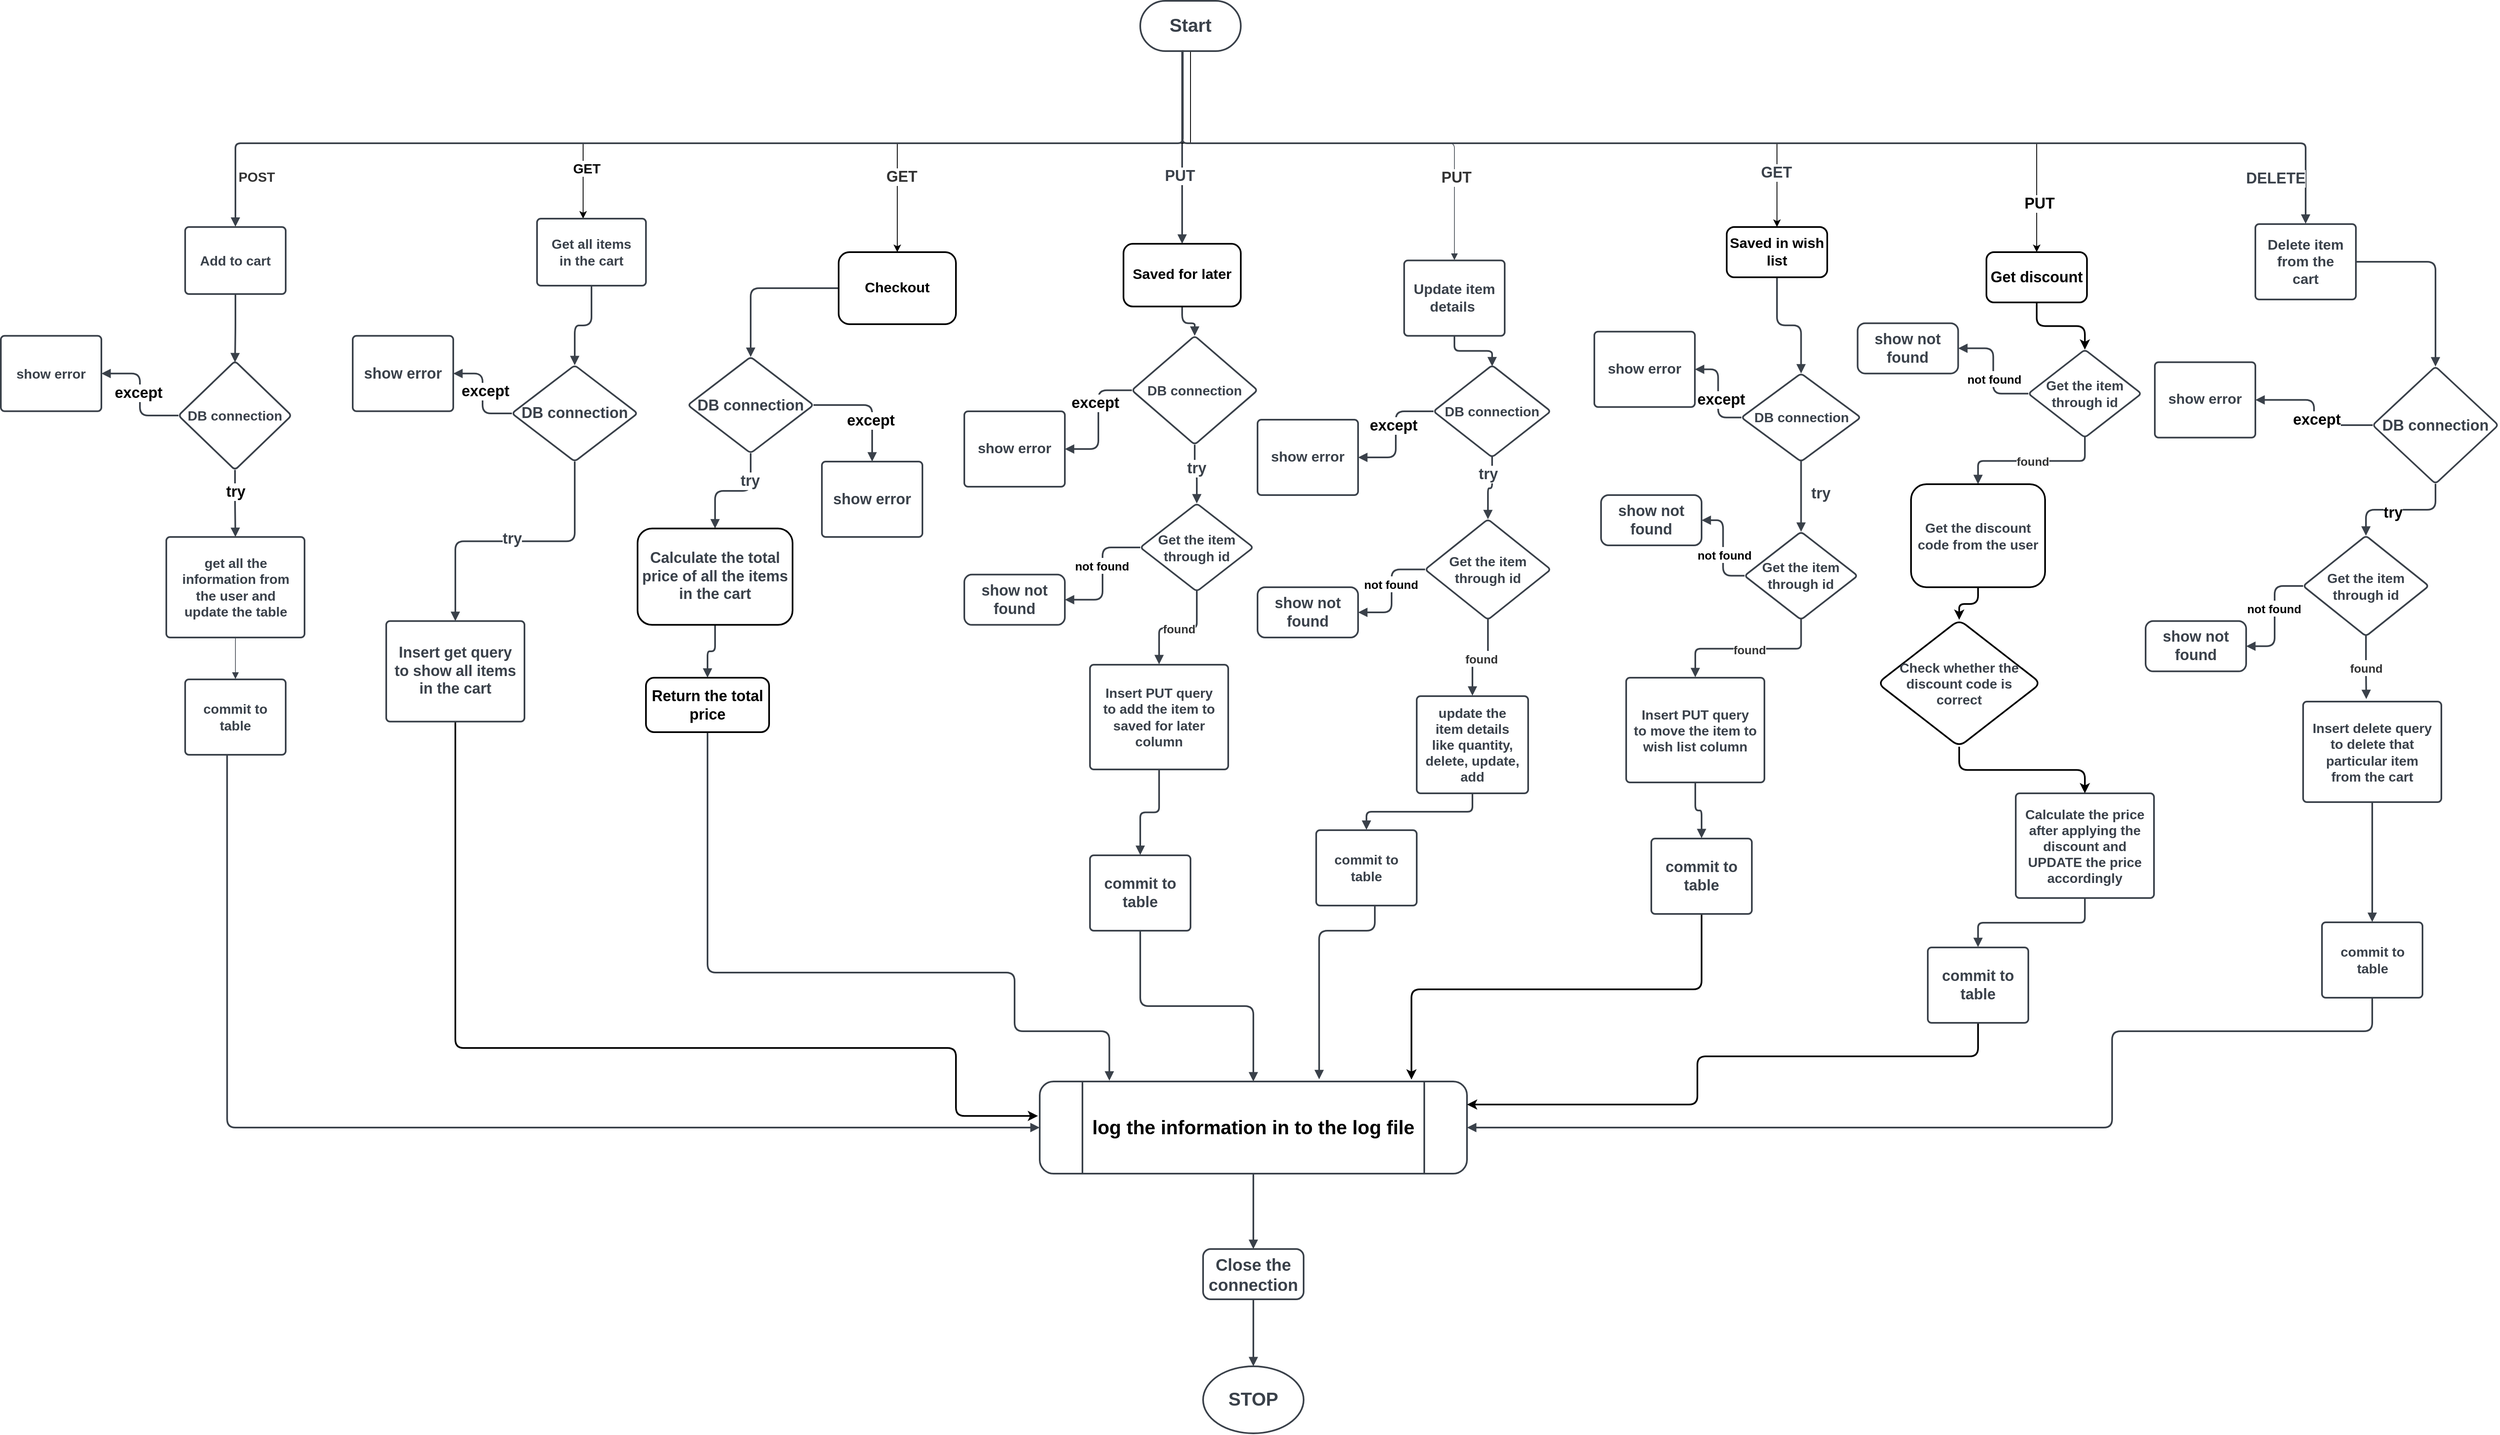 <mxfile version="21.1.5" type="device">
  <diagram name="Page-1" id="xNt6LQY9hGCI0eaxNEWE">
    <mxGraphModel dx="1687" dy="3430" grid="1" gridSize="10" guides="1" tooltips="1" connect="1" arrows="1" fold="1" page="1" pageScale="1" pageWidth="1169" pageHeight="827" math="0" shadow="0">
      <root>
        <mxCell id="0" />
        <mxCell id="1" parent="0" />
        <mxCell id="_YUjLyTyWdKr3C-eQFDy-1" style="edgeStyle=orthogonalEdgeStyle;shape=connector;rounded=1;orthogonalLoop=1;jettySize=auto;html=1;entryX=0.5;entryY=0;entryDx=0;entryDy=0;labelBackgroundColor=default;strokeColor=#3a414a;strokeWidth=2;fontFamily=Helvetica;fontSize=16;fontColor=#3a414a;startArrow=none;endArrow=block;endFill=1;" edge="1" parent="1" source="_YUjLyTyWdKr3C-eQFDy-3" target="_YUjLyTyWdKr3C-eQFDy-49">
          <mxGeometry relative="1" as="geometry">
            <Array as="points">
              <mxPoint x="2310" y="-2110" />
              <mxPoint x="2310" y="-2110" />
            </Array>
          </mxGeometry>
        </mxCell>
        <mxCell id="_YUjLyTyWdKr3C-eQFDy-2" value="&lt;b&gt;&lt;font style=&quot;font-size: 18px;&quot;&gt;PUT&lt;/font&gt;&lt;/b&gt;" style="edgeLabel;html=1;align=center;verticalAlign=middle;resizable=0;points=[];fontSize=16;fontFamily=Helvetica;fontColor=#3a414a;" vertex="1" connectable="0" parent="_YUjLyTyWdKr3C-eQFDy-1">
          <mxGeometry x="0.304" y="-3" relative="1" as="geometry">
            <mxPoint y="-1" as="offset" />
          </mxGeometry>
        </mxCell>
        <mxCell id="_YUjLyTyWdKr3C-eQFDy-123" style="edgeStyle=orthogonalEdgeStyle;rounded=0;orthogonalLoop=1;jettySize=auto;html=1;entryX=0.5;entryY=0;entryDx=0;entryDy=0;fontFamily=Helvetica;fontSize=12;fontColor=default;" edge="1" parent="1" source="_YUjLyTyWdKr3C-eQFDy-3" target="_YUjLyTyWdKr3C-eQFDy-122">
          <mxGeometry relative="1" as="geometry">
            <Array as="points">
              <mxPoint x="2320" y="-2070" />
              <mxPoint x="3330" y="-2070" />
              <mxPoint x="3330" y="-1950" />
            </Array>
          </mxGeometry>
        </mxCell>
        <mxCell id="_YUjLyTyWdKr3C-eQFDy-124" value="&lt;b&gt;&lt;font style=&quot;font-size: 18px;&quot;&gt;PUT&lt;/font&gt;&lt;/b&gt;" style="edgeLabel;html=1;align=center;verticalAlign=middle;resizable=0;points=[];fontSize=12;fontFamily=Helvetica;fontColor=default;" vertex="1" connectable="0" parent="_YUjLyTyWdKr3C-eQFDy-123">
          <mxGeometry x="0.907" y="3" relative="1" as="geometry">
            <mxPoint as="offset" />
          </mxGeometry>
        </mxCell>
        <mxCell id="_YUjLyTyWdKr3C-eQFDy-3" value="&lt;font style=&quot;font-size: 22px;&quot;&gt;&lt;b&gt;Start&lt;/b&gt;&lt;/font&gt;" style="html=1;overflow=block;blockSpacing=1;whiteSpace=wrap;rounded=1;arcSize=50;fontSize=16;fontColor=#3a414a;spacing=3.8;strokeColor=#3a414a;strokeOpacity=100;strokeWidth=2;lucidId=Q_yIIxvtLmOH;" vertex="1" parent="1">
          <mxGeometry x="2260" y="-2240" width="120" height="60" as="geometry" />
        </mxCell>
        <mxCell id="_YUjLyTyWdKr3C-eQFDy-4" style="edgeStyle=orthogonalEdgeStyle;rounded=0;orthogonalLoop=1;jettySize=auto;html=1;fontSize=16;" edge="1" parent="1" target="_YUjLyTyWdKr3C-eQFDy-47">
          <mxGeometry relative="1" as="geometry">
            <mxPoint x="1970" y="-1920.0" as="targetPoint" />
            <mxPoint x="2310" y="-2130" as="sourcePoint" />
            <Array as="points">
              <mxPoint x="2310" y="-2070" />
              <mxPoint x="1970" y="-2070" />
            </Array>
          </mxGeometry>
        </mxCell>
        <mxCell id="_YUjLyTyWdKr3C-eQFDy-5" value="&lt;font style=&quot;font-size: 18px;&quot;&gt;&lt;b&gt;GET&lt;/b&gt;&lt;/font&gt;" style="edgeLabel;html=1;align=center;verticalAlign=middle;resizable=0;points=[];fontSize=16;fontFamily=Helvetica;fontColor=#333333;" vertex="1" connectable="0" parent="_YUjLyTyWdKr3C-eQFDy-4">
          <mxGeometry x="0.661" y="5" relative="1" as="geometry">
            <mxPoint as="offset" />
          </mxGeometry>
        </mxCell>
        <mxCell id="_YUjLyTyWdKr3C-eQFDy-6" style="edgeStyle=orthogonalEdgeStyle;rounded=0;orthogonalLoop=1;jettySize=auto;html=1;entryX=0.5;entryY=0;entryDx=0;entryDy=0;fontSize=16;" edge="1" parent="1" target="_YUjLyTyWdKr3C-eQFDy-51">
          <mxGeometry relative="1" as="geometry">
            <Array as="points">
              <mxPoint x="2310" y="-2070" />
              <mxPoint x="3020" y="-2070" />
            </Array>
            <mxPoint x="2310" y="-2170" as="sourcePoint" />
          </mxGeometry>
        </mxCell>
        <mxCell id="_YUjLyTyWdKr3C-eQFDy-7" value="&lt;b&gt;&lt;font style=&quot;font-size: 18px;&quot;&gt;GET&lt;/font&gt;&lt;/b&gt;" style="edgeLabel;html=1;align=center;verticalAlign=middle;resizable=0;points=[];fontSize=16;fontFamily=Helvetica;fontColor=#3a414a;" vertex="1" connectable="0" parent="_YUjLyTyWdKr3C-eQFDy-6">
          <mxGeometry x="0.855" y="-1" relative="1" as="geometry">
            <mxPoint y="1" as="offset" />
          </mxGeometry>
        </mxCell>
        <mxCell id="_YUjLyTyWdKr3C-eQFDy-8" style="edgeStyle=orthogonalEdgeStyle;rounded=0;orthogonalLoop=1;jettySize=auto;html=1;" edge="1" parent="1" source="_YUjLyTyWdKr3C-eQFDy-3" target="_YUjLyTyWdKr3C-eQFDy-13">
          <mxGeometry relative="1" as="geometry">
            <Array as="points">
              <mxPoint x="2310" y="-2070" />
              <mxPoint x="1595" y="-2070" />
            </Array>
            <mxPoint x="2310.478" y="-2130.018" as="sourcePoint" />
          </mxGeometry>
        </mxCell>
        <mxCell id="_YUjLyTyWdKr3C-eQFDy-9" value="&lt;font style=&quot;font-size: 16px;&quot;&gt;GET&lt;/font&gt;" style="edgeLabel;html=1;align=center;verticalAlign=middle;resizable=0;points=[];fontStyle=1;fontSize=16;" vertex="1" connectable="0" parent="_YUjLyTyWdKr3C-eQFDy-8">
          <mxGeometry x="0.796" y="1" relative="1" as="geometry">
            <mxPoint y="29" as="offset" />
          </mxGeometry>
        </mxCell>
        <mxCell id="_YUjLyTyWdKr3C-eQFDy-10" value="Add to cart" style="html=1;overflow=block;blockSpacing=1;whiteSpace=wrap;fontSize=16;fontColor=#3a414a;spacing=9;strokeColor=#3a414a;strokeOpacity=100;rounded=1;absoluteArcSize=1;arcSize=9;strokeWidth=2;lucidId=B.yI5nPUCHkv;fontStyle=1;labelBorderColor=none;labelBackgroundColor=none;" vertex="1" parent="1">
          <mxGeometry x="1120" y="-1970" width="120" height="80" as="geometry" />
        </mxCell>
        <mxCell id="_YUjLyTyWdKr3C-eQFDy-11" value="&lt;b&gt;&lt;font style=&quot;font-size: 17px;&quot;&gt;Update item details&amp;nbsp;&lt;/font&gt;&lt;/b&gt;" style="html=1;overflow=block;blockSpacing=1;whiteSpace=wrap;fontSize=16;fontColor=#3a414a;spacing=9;strokeColor=#3a414a;strokeOpacity=100;rounded=1;absoluteArcSize=1;arcSize=9;strokeWidth=2;lucidId=Y.yIn1C_aLpN;" vertex="1" parent="1">
          <mxGeometry x="2575" y="-1930.09" width="120" height="90" as="geometry" />
        </mxCell>
        <mxCell id="_YUjLyTyWdKr3C-eQFDy-12" style="edgeStyle=orthogonalEdgeStyle;shape=connector;rounded=1;orthogonalLoop=1;jettySize=auto;html=1;labelBackgroundColor=default;strokeColor=#3a414a;strokeWidth=2;fontFamily=Helvetica;fontSize=16;fontColor=#333333;startArrow=none;endArrow=block;endFill=1;" edge="1" parent="1" source="_YUjLyTyWdKr3C-eQFDy-13" target="_YUjLyTyWdKr3C-eQFDy-62">
          <mxGeometry relative="1" as="geometry" />
        </mxCell>
        <mxCell id="_YUjLyTyWdKr3C-eQFDy-13" value="Get all items in the cart" style="html=1;overflow=block;blockSpacing=1;whiteSpace=wrap;fontSize=16;fontColor=#3a414a;spacing=9;strokeColor=#3a414a;strokeOpacity=100;rounded=1;absoluteArcSize=1;arcSize=9;strokeWidth=2;lucidId=anzIBIbyd7d-;fontStyle=1" vertex="1" parent="1">
          <mxGeometry x="1540" y="-1980" width="130" height="80" as="geometry" />
        </mxCell>
        <mxCell id="_YUjLyTyWdKr3C-eQFDy-14" style="edgeStyle=orthogonalEdgeStyle;shape=connector;rounded=1;orthogonalLoop=1;jettySize=auto;html=1;entryX=0.5;entryY=0;entryDx=0;entryDy=0;labelBackgroundColor=default;strokeColor=#3a414a;strokeWidth=2;fontFamily=Helvetica;fontSize=16;fontColor=#3a414a;startArrow=none;endArrow=block;endFill=1;" edge="1" parent="1" source="_YUjLyTyWdKr3C-eQFDy-15" target="_YUjLyTyWdKr3C-eQFDy-44">
          <mxGeometry relative="1" as="geometry" />
        </mxCell>
        <mxCell id="_YUjLyTyWdKr3C-eQFDy-15" value="&lt;b&gt;&lt;font style=&quot;font-size: 17px;&quot;&gt;Delete item from the cart&lt;/font&gt;&lt;/b&gt;" style="html=1;overflow=block;blockSpacing=1;whiteSpace=wrap;fontSize=16;fontColor=#3a414a;spacing=9;strokeColor=#3a414a;strokeOpacity=100;rounded=1;absoluteArcSize=1;arcSize=9;strokeWidth=2;lucidId=dnzIU.K4uEpc;" vertex="1" parent="1">
          <mxGeometry x="3591" y="-1973.5" width="120" height="90" as="geometry" />
        </mxCell>
        <mxCell id="_YUjLyTyWdKr3C-eQFDy-16" value="" style="html=1;jettySize=18;whiteSpace=wrap;fontSize=16;fontColor=#333333;fontStyle=1;strokeColor=#3a414a;strokeOpacity=100;strokeWidth=2;rounded=1;arcSize=12;edgeStyle=orthogonalEdgeStyle;startArrow=none;endArrow=block;endFill=1;exitX=0.423;exitY=0.981;exitPerimeter=0;entryX=0.5;entryY=-0.004;entryPerimeter=0;lucidId=hnzIgoEFafKK;exitDx=0;exitDy=0;" edge="1" parent="1" source="_YUjLyTyWdKr3C-eQFDy-3" target="_YUjLyTyWdKr3C-eQFDy-10">
          <mxGeometry width="100" height="100" relative="1" as="geometry">
            <Array as="points">
              <mxPoint x="2311" y="-2070" />
              <mxPoint x="1180" y="-2070" />
            </Array>
            <mxPoint x="2310.5" y="-2131.56" as="sourcePoint" />
          </mxGeometry>
        </mxCell>
        <mxCell id="_YUjLyTyWdKr3C-eQFDy-17" value="POST" style="text;html=1;resizable=0;labelBackgroundColor=default;align=center;verticalAlign=middle;fontStyle=1;fontColor=#333333;fontSize=16;" vertex="1" parent="_YUjLyTyWdKr3C-eQFDy-16">
          <mxGeometry relative="1" as="geometry">
            <mxPoint x="-546" y="40" as="offset" />
          </mxGeometry>
        </mxCell>
        <mxCell id="_YUjLyTyWdKr3C-eQFDy-18" style="edgeStyle=orthogonalEdgeStyle;shape=connector;rounded=1;orthogonalLoop=1;jettySize=auto;html=1;labelBackgroundColor=default;strokeColor=#3a414a;strokeWidth=2;fontFamily=Helvetica;fontSize=16;fontColor=#3a414a;startArrow=none;endArrow=block;endFill=1;" edge="1" parent="1" source="_YUjLyTyWdKr3C-eQFDy-22" target="_YUjLyTyWdKr3C-eQFDy-27">
          <mxGeometry relative="1" as="geometry" />
        </mxCell>
        <mxCell id="_YUjLyTyWdKr3C-eQFDy-19" value="&lt;b style=&quot;border-color: var(--border-color); color: rgb(0, 0, 0); font-size: 18px;&quot;&gt;try&lt;/b&gt;" style="edgeLabel;html=1;align=center;verticalAlign=middle;resizable=0;points=[];fontSize=16;fontFamily=Helvetica;fontColor=#3a414a;" vertex="1" connectable="0" parent="_YUjLyTyWdKr3C-eQFDy-18">
          <mxGeometry x="0.28" relative="1" as="geometry">
            <mxPoint y="-25" as="offset" />
          </mxGeometry>
        </mxCell>
        <mxCell id="_YUjLyTyWdKr3C-eQFDy-20" style="edgeStyle=orthogonalEdgeStyle;shape=connector;rounded=1;orthogonalLoop=1;jettySize=auto;html=1;labelBackgroundColor=default;strokeColor=#3a414a;strokeWidth=2;fontFamily=Helvetica;fontSize=16;fontColor=#3a414a;startArrow=none;endArrow=block;endFill=1;" edge="1" parent="1" source="_YUjLyTyWdKr3C-eQFDy-22" target="_YUjLyTyWdKr3C-eQFDy-29">
          <mxGeometry relative="1" as="geometry" />
        </mxCell>
        <mxCell id="_YUjLyTyWdKr3C-eQFDy-21" value="&lt;b style=&quot;border-color: var(--border-color); color: rgb(0, 0, 0); font-size: 18px;&quot;&gt;except&lt;/b&gt;" style="edgeLabel;html=1;align=center;verticalAlign=middle;resizable=0;points=[];fontSize=16;fontFamily=Helvetica;fontColor=#3a414a;" vertex="1" connectable="0" parent="_YUjLyTyWdKr3C-eQFDy-20">
          <mxGeometry x="0.235" y="2" relative="1" as="geometry">
            <mxPoint y="14" as="offset" />
          </mxGeometry>
        </mxCell>
        <mxCell id="_YUjLyTyWdKr3C-eQFDy-22" value="DB connection" style="html=1;overflow=block;blockSpacing=1;whiteSpace=wrap;rhombus;fontSize=16;fontColor=#3a414a;spacing=3.8;strokeColor=#3a414a;strokeOpacity=100;rounded=1;absoluteArcSize=1;arcSize=9;strokeWidth=2;lucidId=eqzIc52Dq_T4;fontStyle=1;labelBorderColor=none;labelBackgroundColor=none;" vertex="1" parent="1">
          <mxGeometry x="1112" y="-1810" width="135" height="130" as="geometry" />
        </mxCell>
        <mxCell id="_YUjLyTyWdKr3C-eQFDy-23" value="" style="html=1;jettySize=18;whiteSpace=wrap;fontSize=16;fontColor=#333333;fontStyle=1;strokeColor=#3a414a;strokeOpacity=100;strokeWidth=0.8;rounded=1;arcSize=12;edgeStyle=orthogonalEdgeStyle;startArrow=none;endArrow=block;endFill=1;entryX=0.5;entryY=-0.004;entryPerimeter=0;lucidId=nrzIT_dkvYI.;" edge="1" parent="1" source="_YUjLyTyWdKr3C-eQFDy-3" target="_YUjLyTyWdKr3C-eQFDy-11">
          <mxGeometry width="100" height="100" relative="1" as="geometry">
            <Array as="points">
              <mxPoint x="2310" y="-2070" />
              <mxPoint x="2635" y="-2070" />
            </Array>
            <mxPoint x="2310.5" y="-2131.56" as="sourcePoint" />
          </mxGeometry>
        </mxCell>
        <mxCell id="_YUjLyTyWdKr3C-eQFDy-24" value="&lt;font style=&quot;font-size: 18px;&quot;&gt;&lt;b&gt;PUT&lt;/b&gt;&lt;/font&gt;" style="edgeLabel;html=1;align=center;verticalAlign=middle;resizable=0;points=[];fontSize=16;fontFamily=Helvetica;fontColor=#333333;" vertex="1" connectable="0" parent="_YUjLyTyWdKr3C-eQFDy-23">
          <mxGeometry x="0.655" y="2" relative="1" as="geometry">
            <mxPoint as="offset" />
          </mxGeometry>
        </mxCell>
        <mxCell id="_YUjLyTyWdKr3C-eQFDy-25" value="" style="html=1;jettySize=18;whiteSpace=wrap;fontSize=16;fontColor=#333333;fontStyle=1;strokeColor=#3a414a;strokeOpacity=100;strokeWidth=2;rounded=1;arcSize=12;edgeStyle=orthogonalEdgeStyle;startArrow=none;endArrow=block;endFill=1;entryX=0.5;entryY=-0.004;entryPerimeter=0;lucidId=ArzI2ZQzO.Cg;" edge="1" parent="1" source="_YUjLyTyWdKr3C-eQFDy-3" target="_YUjLyTyWdKr3C-eQFDy-15">
          <mxGeometry width="100" height="100" relative="1" as="geometry">
            <Array as="points">
              <mxPoint x="2310" y="-2070" />
              <mxPoint x="3651" y="-2070" />
            </Array>
            <mxPoint x="2310.5" y="-2131.56" as="sourcePoint" />
          </mxGeometry>
        </mxCell>
        <mxCell id="_YUjLyTyWdKr3C-eQFDy-26" value="&lt;span style=&quot;font-size: 18px;&quot;&gt;&lt;b&gt;DELETE&lt;/b&gt;&lt;/span&gt;" style="edgeLabel;html=1;align=center;verticalAlign=middle;resizable=0;points=[];fontSize=16;fontFamily=Helvetica;fontColor=#3a414a;" vertex="1" connectable="0" parent="_YUjLyTyWdKr3C-eQFDy-25">
          <mxGeometry x="0.824" y="-4" relative="1" as="geometry">
            <mxPoint x="4" y="38" as="offset" />
          </mxGeometry>
        </mxCell>
        <mxCell id="_YUjLyTyWdKr3C-eQFDy-27" value="get all the information from the user and update the table" style="html=1;overflow=block;blockSpacing=1;whiteSpace=wrap;fontSize=16;fontColor=#3a414a;spacing=9;strokeColor=#3a414a;strokeOpacity=100;rounded=1;absoluteArcSize=1;arcSize=9;strokeWidth=2;lucidId=bszIk3ZwNeDq;fontStyle=1;labelBorderColor=none;labelBackgroundColor=none;" vertex="1" parent="1">
          <mxGeometry x="1097.5" y="-1600.0" width="165" height="120" as="geometry" />
        </mxCell>
        <mxCell id="_YUjLyTyWdKr3C-eQFDy-28" value="" style="html=1;jettySize=18;whiteSpace=wrap;fontSize=16;strokeColor=#3a414a;strokeOpacity=100;strokeWidth=2;rounded=1;arcSize=12;edgeStyle=orthogonalEdgeStyle;startArrow=none;endArrow=block;endFill=1;exitX=0.5;exitY=1.004;exitPerimeter=0;entryX=0.5;entryY=0.012;entryPerimeter=0;lucidId=xtzItF4d7qR.;fontStyle=1;labelBorderColor=none;labelBackgroundColor=none;" edge="1" parent="1" source="_YUjLyTyWdKr3C-eQFDy-10" target="_YUjLyTyWdKr3C-eQFDy-22">
          <mxGeometry width="100" height="100" relative="1" as="geometry">
            <Array as="points" />
          </mxGeometry>
        </mxCell>
        <mxCell id="_YUjLyTyWdKr3C-eQFDy-29" value="show error" style="html=1;overflow=block;blockSpacing=1;whiteSpace=wrap;fontSize=16;fontColor=#3a414a;spacing=9;strokeColor=#3a414a;strokeOpacity=100;rounded=1;absoluteArcSize=1;arcSize=9;strokeWidth=2;lucidId=StzIHs8qeePR;fontStyle=1;labelBorderColor=none;labelBackgroundColor=none;" vertex="1" parent="1">
          <mxGeometry x="900" y="-1840.09" width="120" height="90" as="geometry" />
        </mxCell>
        <mxCell id="_YUjLyTyWdKr3C-eQFDy-30" style="edgeStyle=orthogonalEdgeStyle;shape=connector;rounded=1;orthogonalLoop=1;jettySize=auto;html=1;labelBackgroundColor=default;strokeColor=#3a414a;strokeWidth=2;fontFamily=Helvetica;fontSize=16;fontColor=#3a414a;startArrow=none;endArrow=block;endFill=1;" edge="1" parent="1" source="_YUjLyTyWdKr3C-eQFDy-32" target="_YUjLyTyWdKr3C-eQFDy-39">
          <mxGeometry relative="1" as="geometry" />
        </mxCell>
        <mxCell id="_YUjLyTyWdKr3C-eQFDy-31" value="&lt;b style=&quot;border-color: var(--border-color); color: rgb(0, 0, 0); font-size: 18px;&quot;&gt;except&lt;/b&gt;" style="edgeLabel;html=1;align=center;verticalAlign=middle;resizable=0;points=[];fontSize=16;fontFamily=Helvetica;fontColor=#3a414a;" vertex="1" connectable="0" parent="_YUjLyTyWdKr3C-eQFDy-30">
          <mxGeometry x="-0.14" y="-3" relative="1" as="geometry">
            <mxPoint y="-1" as="offset" />
          </mxGeometry>
        </mxCell>
        <mxCell id="_YUjLyTyWdKr3C-eQFDy-32" value="&lt;b&gt;DB connection&lt;/b&gt;" style="html=1;overflow=block;blockSpacing=1;whiteSpace=wrap;rhombus;fontSize=16;fontColor=#3a414a;spacing=3.8;strokeColor=#3a414a;strokeOpacity=100;rounded=1;absoluteArcSize=1;arcSize=9;strokeWidth=2;lucidId=7tzIhyQQNxHJ;" vertex="1" parent="1">
          <mxGeometry x="2610" y="-1805" width="140" height="109.91" as="geometry" />
        </mxCell>
        <mxCell id="_YUjLyTyWdKr3C-eQFDy-33" value="" style="html=1;jettySize=18;whiteSpace=wrap;fontSize=16;strokeColor=#3a414a;strokeOpacity=100;strokeWidth=2;rounded=1;arcSize=12;edgeStyle=orthogonalEdgeStyle;startArrow=none;endArrow=block;endFill=1;exitX=0.5;exitY=1.004;exitPerimeter=0;entryX=0.5;entryY=0.012;entryPerimeter=0;lucidId=evzIPzHIuQ-9;" edge="1" parent="1" source="_YUjLyTyWdKr3C-eQFDy-11" target="_YUjLyTyWdKr3C-eQFDy-32">
          <mxGeometry width="100" height="100" relative="1" as="geometry">
            <Array as="points" />
          </mxGeometry>
        </mxCell>
        <mxCell id="_YUjLyTyWdKr3C-eQFDy-34" value="" style="html=1;jettySize=18;whiteSpace=wrap;fontSize=16;fontColor=#333333;fontStyle=1;strokeColor=#3a414a;strokeOpacity=100;strokeWidth=2;rounded=1;arcSize=12;edgeStyle=orthogonalEdgeStyle;startArrow=none;endArrow=block;endFill=1;exitX=0.5;exitY=0.988;exitPerimeter=0;entryX=0.5;entryY=0;lucidId=hvzIdFMWFJHL;entryDx=0;entryDy=0;" edge="1" parent="1" source="_YUjLyTyWdKr3C-eQFDy-32" target="_YUjLyTyWdKr3C-eQFDy-91">
          <mxGeometry width="100" height="100" relative="1" as="geometry">
            <Array as="points" />
            <mxPoint x="2635.5" y="-1643.935" as="targetPoint" />
          </mxGeometry>
        </mxCell>
        <mxCell id="_YUjLyTyWdKr3C-eQFDy-35" value="&lt;b style=&quot;border-color: var(--border-color); color: rgb(58, 65, 74); font-size: 18px;&quot;&gt;try&lt;/b&gt;" style="text;html=1;resizable=0;labelBackgroundColor=default;align=center;verticalAlign=middle;fontStyle=1;fontColor=#333333;fontSize=16;" vertex="1" parent="_YUjLyTyWdKr3C-eQFDy-34">
          <mxGeometry relative="1" as="geometry">
            <mxPoint x="-4" y="-17" as="offset" />
          </mxGeometry>
        </mxCell>
        <mxCell id="_YUjLyTyWdKr3C-eQFDy-36" style="edgeStyle=orthogonalEdgeStyle;shape=connector;rounded=1;orthogonalLoop=1;jettySize=auto;html=1;entryX=0;entryY=0.5;entryDx=0;entryDy=0;labelBackgroundColor=default;strokeColor=#3a414a;strokeWidth=2;fontFamily=Helvetica;fontSize=16;fontColor=#3a414a;startArrow=none;endArrow=block;endFill=1;" edge="1" parent="1">
          <mxGeometry relative="1" as="geometry">
            <Array as="points">
              <mxPoint x="1170" y="-895" />
            </Array>
            <mxPoint x="1170.059" y="-1340.0" as="sourcePoint" />
            <mxPoint x="2140" y="-895" as="targetPoint" />
          </mxGeometry>
        </mxCell>
        <mxCell id="_YUjLyTyWdKr3C-eQFDy-37" value="commit to table" style="html=1;overflow=block;blockSpacing=1;whiteSpace=wrap;fontSize=16;fontColor=#3a414a;spacing=9;strokeColor=#3a414a;strokeOpacity=100;rounded=1;absoluteArcSize=1;arcSize=9;strokeWidth=2;lucidId=KyzIL39QxwiL;fontStyle=1;labelBorderColor=none;labelBackgroundColor=none;" vertex="1" parent="1">
          <mxGeometry x="1120" y="-1430.0" width="120" height="90" as="geometry" />
        </mxCell>
        <mxCell id="_YUjLyTyWdKr3C-eQFDy-38" value="" style="html=1;jettySize=18;whiteSpace=wrap;fontSize=16;strokeColor=#3a414a;strokeOpacity=100;strokeWidth=0.8;rounded=1;arcSize=12;edgeStyle=orthogonalEdgeStyle;startArrow=none;endArrow=block;endFill=1;exitX=0.5;exitY=1.003;exitPerimeter=0;entryX=0.5;entryY=-0.004;entryPerimeter=0;lucidId=lAzIl91Omfjq;fontStyle=1;labelBorderColor=none;labelBackgroundColor=none;" edge="1" parent="1" source="_YUjLyTyWdKr3C-eQFDy-27" target="_YUjLyTyWdKr3C-eQFDy-37">
          <mxGeometry width="100" height="100" relative="1" as="geometry">
            <Array as="points" />
          </mxGeometry>
        </mxCell>
        <mxCell id="_YUjLyTyWdKr3C-eQFDy-39" value="&lt;b&gt;&lt;font style=&quot;font-size: 17px;&quot;&gt;show error&lt;/font&gt;&lt;/b&gt;" style="html=1;overflow=block;blockSpacing=1;whiteSpace=wrap;fontSize=16;fontColor=#3a414a;spacing=9;strokeColor=#3a414a;strokeOpacity=100;rounded=1;absoluteArcSize=1;arcSize=9;strokeWidth=2;lucidId=yAzIgmRek-rC;" vertex="1" parent="1">
          <mxGeometry x="2400" y="-1740" width="120" height="90" as="geometry" />
        </mxCell>
        <mxCell id="_YUjLyTyWdKr3C-eQFDy-40" style="edgeStyle=orthogonalEdgeStyle;shape=connector;rounded=1;orthogonalLoop=1;jettySize=auto;html=1;labelBackgroundColor=default;strokeColor=#3a414a;strokeWidth=2;fontFamily=Helvetica;fontSize=16;fontColor=#3a414a;startArrow=none;endArrow=block;endFill=1;" edge="1" parent="1" source="_YUjLyTyWdKr3C-eQFDy-44" target="_YUjLyTyWdKr3C-eQFDy-45">
          <mxGeometry relative="1" as="geometry" />
        </mxCell>
        <mxCell id="_YUjLyTyWdKr3C-eQFDy-41" value="&lt;b style=&quot;border-color: var(--border-color); color: rgb(0, 0, 0); font-size: 18px;&quot;&gt;except&lt;/b&gt;" style="edgeLabel;html=1;align=center;verticalAlign=middle;resizable=0;points=[];fontSize=16;fontFamily=Helvetica;fontColor=#3a414a;" vertex="1" connectable="0" parent="_YUjLyTyWdKr3C-eQFDy-40">
          <mxGeometry x="-0.101" y="-3" relative="1" as="geometry">
            <mxPoint as="offset" />
          </mxGeometry>
        </mxCell>
        <mxCell id="_YUjLyTyWdKr3C-eQFDy-42" style="edgeStyle=orthogonalEdgeStyle;shape=connector;rounded=1;orthogonalLoop=1;jettySize=auto;html=1;labelBackgroundColor=default;strokeColor=#3a414a;strokeWidth=2;fontFamily=Helvetica;fontSize=16;fontColor=#3a414a;startArrow=none;endArrow=block;endFill=1;" edge="1" parent="1" source="_YUjLyTyWdKr3C-eQFDy-44" target="_YUjLyTyWdKr3C-eQFDy-110">
          <mxGeometry relative="1" as="geometry">
            <mxPoint x="3806" y="-1563.5" as="targetPoint" />
          </mxGeometry>
        </mxCell>
        <mxCell id="_YUjLyTyWdKr3C-eQFDy-43" value="&lt;b style=&quot;border-color: var(--border-color); color: rgb(0, 0, 0); font-size: 18px;&quot;&gt;try&lt;/b&gt;" style="edgeLabel;html=1;align=center;verticalAlign=middle;resizable=0;points=[];fontSize=16;fontFamily=Helvetica;fontColor=#3a414a;" vertex="1" connectable="0" parent="_YUjLyTyWdKr3C-eQFDy-42">
          <mxGeometry x="0.242" y="3" relative="1" as="geometry">
            <mxPoint x="8" as="offset" />
          </mxGeometry>
        </mxCell>
        <mxCell id="_YUjLyTyWdKr3C-eQFDy-44" value="&lt;font style=&quot;font-size: 18px;&quot;&gt;&lt;b&gt;DB connection&lt;/b&gt;&lt;/font&gt;" style="html=1;overflow=block;blockSpacing=1;whiteSpace=wrap;rhombus;fontSize=16;fontColor=#3a414a;spacing=3.8;strokeColor=#3a414a;strokeOpacity=100;rounded=1;absoluteArcSize=1;arcSize=9;strokeWidth=2;lucidId=DCzInMQ94L7.;" vertex="1" parent="1">
          <mxGeometry x="3731" y="-1803.5" width="150" height="140" as="geometry" />
        </mxCell>
        <mxCell id="_YUjLyTyWdKr3C-eQFDy-45" value="&lt;b style=&quot;border-color: var(--border-color);&quot;&gt;&lt;font style=&quot;border-color: var(--border-color); font-size: 17px;&quot;&gt;show error&lt;/font&gt;&lt;/b&gt;" style="html=1;overflow=block;blockSpacing=1;whiteSpace=wrap;fontSize=16;fontColor=#3a414a;spacing=9;strokeColor=#3a414a;strokeOpacity=100;rounded=1;absoluteArcSize=1;arcSize=9;strokeWidth=2;lucidId=DCzI9RdVLfZM;" vertex="1" parent="1">
          <mxGeometry x="3471" y="-1808.63" width="120" height="90" as="geometry" />
        </mxCell>
        <mxCell id="_YUjLyTyWdKr3C-eQFDy-46" style="edgeStyle=orthogonalEdgeStyle;shape=connector;rounded=1;orthogonalLoop=1;jettySize=auto;html=1;entryX=0.5;entryY=0;entryDx=0;entryDy=0;labelBackgroundColor=default;strokeColor=#3a414a;strokeWidth=2;fontFamily=Helvetica;fontSize=16;fontColor=#333333;startArrow=none;endArrow=block;endFill=1;" edge="1" parent="1" source="_YUjLyTyWdKr3C-eQFDy-47" target="_YUjLyTyWdKr3C-eQFDy-56">
          <mxGeometry relative="1" as="geometry" />
        </mxCell>
        <mxCell id="_YUjLyTyWdKr3C-eQFDy-47" value="&lt;b&gt;&lt;font style=&quot;font-size: 17px;&quot;&gt;Checkout&lt;/font&gt;&lt;/b&gt;" style="rounded=1;whiteSpace=wrap;html=1;fontSize=16;strokeWidth=2;" vertex="1" parent="1">
          <mxGeometry x="1900" y="-1940" width="140" height="86" as="geometry" />
        </mxCell>
        <mxCell id="_YUjLyTyWdKr3C-eQFDy-48" style="edgeStyle=orthogonalEdgeStyle;shape=connector;rounded=1;orthogonalLoop=1;jettySize=auto;html=1;entryX=0.5;entryY=0;entryDx=0;entryDy=0;labelBackgroundColor=default;strokeColor=#3a414a;strokeWidth=2;fontFamily=Helvetica;fontSize=16;fontColor=#3a414a;startArrow=none;endArrow=block;endFill=1;" edge="1" parent="1" source="_YUjLyTyWdKr3C-eQFDy-49" target="_YUjLyTyWdKr3C-eQFDy-69">
          <mxGeometry relative="1" as="geometry" />
        </mxCell>
        <mxCell id="_YUjLyTyWdKr3C-eQFDy-49" value="&lt;b&gt;&lt;font style=&quot;font-size: 17px;&quot;&gt;Saved for later&lt;/font&gt;&lt;/b&gt;" style="rounded=1;whiteSpace=wrap;html=1;fontSize=16;strokeWidth=2;" vertex="1" parent="1">
          <mxGeometry x="2240" y="-1950" width="140" height="74.91" as="geometry" />
        </mxCell>
        <mxCell id="_YUjLyTyWdKr3C-eQFDy-50" style="edgeStyle=orthogonalEdgeStyle;shape=connector;rounded=1;orthogonalLoop=1;jettySize=auto;html=1;labelBackgroundColor=default;strokeColor=#3a414a;strokeWidth=2;fontFamily=Helvetica;fontSize=16;fontColor=#3a414a;startArrow=none;endArrow=block;endFill=1;" edge="1" parent="1" source="_YUjLyTyWdKr3C-eQFDy-51" target="_YUjLyTyWdKr3C-eQFDy-83">
          <mxGeometry relative="1" as="geometry" />
        </mxCell>
        <mxCell id="_YUjLyTyWdKr3C-eQFDy-51" value="&lt;b&gt;&lt;font style=&quot;font-size: 17px;&quot;&gt;Saved in wish list&lt;/font&gt;&lt;/b&gt;" style="rounded=1;whiteSpace=wrap;html=1;fontSize=16;strokeWidth=2;" vertex="1" parent="1">
          <mxGeometry x="2960" y="-1970.0" width="120" height="60" as="geometry" />
        </mxCell>
        <mxCell id="_YUjLyTyWdKr3C-eQFDy-52" style="edgeStyle=orthogonalEdgeStyle;shape=connector;rounded=1;orthogonalLoop=1;jettySize=auto;html=1;labelBackgroundColor=default;strokeColor=#3a414a;strokeWidth=2;fontFamily=Helvetica;fontSize=16;fontColor=#3a414a;startArrow=none;endArrow=block;endFill=1;entryX=0.5;entryY=0;entryDx=0;entryDy=0;" edge="1" parent="1" source="_YUjLyTyWdKr3C-eQFDy-56" target="_YUjLyTyWdKr3C-eQFDy-125">
          <mxGeometry relative="1" as="geometry">
            <mxPoint x="1770" y="-1620" as="targetPoint" />
          </mxGeometry>
        </mxCell>
        <mxCell id="_YUjLyTyWdKr3C-eQFDy-53" value="&lt;font style=&quot;font-size: 18px;&quot;&gt;&lt;b&gt;try&lt;/b&gt;&lt;/font&gt;" style="edgeLabel;html=1;align=center;verticalAlign=middle;resizable=0;points=[];fontSize=16;fontFamily=Helvetica;fontColor=#3a414a;" vertex="1" connectable="0" parent="_YUjLyTyWdKr3C-eQFDy-52">
          <mxGeometry x="-0.502" y="-1" relative="1" as="geometry">
            <mxPoint as="offset" />
          </mxGeometry>
        </mxCell>
        <mxCell id="_YUjLyTyWdKr3C-eQFDy-54" style="edgeStyle=orthogonalEdgeStyle;shape=connector;rounded=1;orthogonalLoop=1;jettySize=auto;html=1;entryX=0.5;entryY=0;entryDx=0;entryDy=0;labelBackgroundColor=default;strokeColor=#3a414a;strokeWidth=2;fontFamily=Helvetica;fontSize=16;fontColor=#3a414a;startArrow=none;endArrow=block;endFill=1;" edge="1" parent="1" source="_YUjLyTyWdKr3C-eQFDy-56" target="_YUjLyTyWdKr3C-eQFDy-57">
          <mxGeometry relative="1" as="geometry" />
        </mxCell>
        <mxCell id="_YUjLyTyWdKr3C-eQFDy-55" value="&lt;b style=&quot;border-color: var(--border-color); color: rgb(0, 0, 0); font-size: 18px;&quot;&gt;except&lt;/b&gt;" style="edgeLabel;html=1;align=center;verticalAlign=middle;resizable=0;points=[];fontSize=16;fontFamily=Helvetica;fontColor=#3a414a;" vertex="1" connectable="0" parent="_YUjLyTyWdKr3C-eQFDy-54">
          <mxGeometry x="0.281" y="-2" relative="1" as="geometry">
            <mxPoint as="offset" />
          </mxGeometry>
        </mxCell>
        <mxCell id="_YUjLyTyWdKr3C-eQFDy-56" value="DB connection" style="html=1;overflow=block;blockSpacing=1;whiteSpace=wrap;rhombus;fontSize=18;fontColor=#3a414a;spacing=3.8;strokeColor=#3a414a;strokeOpacity=100;rounded=1;absoluteArcSize=1;arcSize=9;strokeWidth=2;lucidId=eqzIc52Dq_T4;fontStyle=1;labelBorderColor=none;labelBackgroundColor=none;" vertex="1" parent="1">
          <mxGeometry x="1720" y="-1814.91" width="150" height="114.91" as="geometry" />
        </mxCell>
        <mxCell id="_YUjLyTyWdKr3C-eQFDy-57" value="&lt;font style=&quot;font-size: 18px;&quot;&gt;show error&lt;/font&gt;" style="html=1;overflow=block;blockSpacing=1;whiteSpace=wrap;fontSize=13;fontColor=#3a414a;spacing=9;strokeColor=#3a414a;strokeOpacity=100;rounded=1;absoluteArcSize=1;arcSize=9;strokeWidth=2;lucidId=StzIHs8qeePR;fontStyle=1;labelBorderColor=none;labelBackgroundColor=none;" vertex="1" parent="1">
          <mxGeometry x="1880" y="-1690.0" width="120" height="90" as="geometry" />
        </mxCell>
        <mxCell id="_YUjLyTyWdKr3C-eQFDy-58" style="edgeStyle=orthogonalEdgeStyle;shape=connector;rounded=1;orthogonalLoop=1;jettySize=auto;html=1;labelBackgroundColor=default;strokeColor=#3a414a;strokeWidth=2;fontFamily=Helvetica;fontSize=16;fontColor=#3a414a;startArrow=none;endArrow=block;endFill=1;" edge="1" parent="1" source="_YUjLyTyWdKr3C-eQFDy-62" target="_YUjLyTyWdKr3C-eQFDy-63">
          <mxGeometry relative="1" as="geometry" />
        </mxCell>
        <mxCell id="_YUjLyTyWdKr3C-eQFDy-59" value="&lt;b&gt;&lt;font style=&quot;font-size: 18px;&quot;&gt;try&lt;/font&gt;&lt;/b&gt;" style="edgeLabel;html=1;align=center;verticalAlign=middle;resizable=0;points=[];fontSize=16;fontFamily=Helvetica;fontColor=#3a414a;" vertex="1" connectable="0" parent="_YUjLyTyWdKr3C-eQFDy-58">
          <mxGeometry x="-0.101" y="2" relative="1" as="geometry">
            <mxPoint x="-21" y="-5" as="offset" />
          </mxGeometry>
        </mxCell>
        <mxCell id="_YUjLyTyWdKr3C-eQFDy-60" style="edgeStyle=orthogonalEdgeStyle;shape=connector;rounded=1;orthogonalLoop=1;jettySize=auto;html=1;entryX=1;entryY=0.5;entryDx=0;entryDy=0;labelBackgroundColor=default;strokeColor=#3a414a;strokeWidth=2;fontFamily=Helvetica;fontSize=16;fontColor=#3a414a;startArrow=none;endArrow=block;endFill=1;" edge="1" parent="1" source="_YUjLyTyWdKr3C-eQFDy-62" target="_YUjLyTyWdKr3C-eQFDy-64">
          <mxGeometry relative="1" as="geometry" />
        </mxCell>
        <mxCell id="_YUjLyTyWdKr3C-eQFDy-61" value="&lt;b style=&quot;border-color: var(--border-color); color: rgb(0, 0, 0); font-size: 18px;&quot;&gt;except&lt;/b&gt;" style="edgeLabel;html=1;align=center;verticalAlign=middle;resizable=0;points=[];fontSize=16;fontFamily=Helvetica;fontColor=#3a414a;" vertex="1" connectable="0" parent="_YUjLyTyWdKr3C-eQFDy-60">
          <mxGeometry x="0.239" y="-3" relative="1" as="geometry">
            <mxPoint y="11" as="offset" />
          </mxGeometry>
        </mxCell>
        <mxCell id="_YUjLyTyWdKr3C-eQFDy-62" value="DB connection" style="html=1;overflow=block;blockSpacing=1;whiteSpace=wrap;rhombus;fontSize=18;fontColor=#3a414a;spacing=3.8;strokeColor=#3a414a;strokeOpacity=100;rounded=1;absoluteArcSize=1;arcSize=9;strokeWidth=2;lucidId=eqzIc52Dq_T4;fontStyle=1;labelBorderColor=none;labelBackgroundColor=none;" vertex="1" parent="1">
          <mxGeometry x="1510" y="-1805" width="150" height="114.91" as="geometry" />
        </mxCell>
        <mxCell id="_YUjLyTyWdKr3C-eQFDy-127" style="edgeStyle=orthogonalEdgeStyle;rounded=1;orthogonalLoop=1;jettySize=auto;html=1;entryX=-0.004;entryY=0.374;entryDx=0;entryDy=0;entryPerimeter=0;fontFamily=Helvetica;fontSize=12;fontColor=default;strokeWidth=2;" edge="1" parent="1" source="_YUjLyTyWdKr3C-eQFDy-63" target="_YUjLyTyWdKr3C-eQFDy-118">
          <mxGeometry relative="1" as="geometry">
            <Array as="points">
              <mxPoint x="1443" y="-990" />
              <mxPoint x="2040" y="-990" />
              <mxPoint x="2040" y="-909" />
            </Array>
          </mxGeometry>
        </mxCell>
        <mxCell id="_YUjLyTyWdKr3C-eQFDy-63" value="&lt;font style=&quot;font-size: 18px;&quot;&gt;Insert get query to show all items in the cart&lt;/font&gt;" style="html=1;overflow=block;blockSpacing=1;whiteSpace=wrap;fontSize=16;fontColor=#3a414a;spacing=9;strokeColor=#3a414a;strokeOpacity=100;rounded=1;absoluteArcSize=1;arcSize=9;strokeWidth=2;lucidId=bszIk3ZwNeDq;fontStyle=1;labelBorderColor=none;labelBackgroundColor=none;" vertex="1" parent="1">
          <mxGeometry x="1360" y="-1499.59" width="165" height="120" as="geometry" />
        </mxCell>
        <mxCell id="_YUjLyTyWdKr3C-eQFDy-64" value="&lt;font style=&quot;font-size: 18px;&quot;&gt;show error&lt;/font&gt;" style="html=1;overflow=block;blockSpacing=1;whiteSpace=wrap;fontSize=13;fontColor=#3a414a;spacing=9;strokeColor=#3a414a;strokeOpacity=100;rounded=1;absoluteArcSize=1;arcSize=9;strokeWidth=2;lucidId=StzIHs8qeePR;fontStyle=1;labelBorderColor=none;labelBackgroundColor=none;" vertex="1" parent="1">
          <mxGeometry x="1320" y="-1840.09" width="120" height="90" as="geometry" />
        </mxCell>
        <mxCell id="_YUjLyTyWdKr3C-eQFDy-65" style="edgeStyle=orthogonalEdgeStyle;shape=connector;rounded=1;orthogonalLoop=1;jettySize=auto;html=1;entryX=0.5;entryY=0;entryDx=0;entryDy=0;labelBackgroundColor=default;strokeColor=#3a414a;strokeWidth=2;fontFamily=Helvetica;fontSize=16;fontColor=#3a414a;startArrow=none;endArrow=block;endFill=1;" edge="1" parent="1" source="_YUjLyTyWdKr3C-eQFDy-69" target="_YUjLyTyWdKr3C-eQFDy-72">
          <mxGeometry relative="1" as="geometry" />
        </mxCell>
        <mxCell id="_YUjLyTyWdKr3C-eQFDy-66" value="&lt;b style=&quot;border-color: var(--border-color); font-size: 18px;&quot;&gt;try&lt;/b&gt;" style="edgeLabel;html=1;align=center;verticalAlign=middle;resizable=0;points=[];fontSize=16;fontFamily=Helvetica;fontColor=#3a414a;" vertex="1" connectable="0" parent="_YUjLyTyWdKr3C-eQFDy-65">
          <mxGeometry x="-0.25" y="2" relative="1" as="geometry">
            <mxPoint as="offset" />
          </mxGeometry>
        </mxCell>
        <mxCell id="_YUjLyTyWdKr3C-eQFDy-67" style="edgeStyle=orthogonalEdgeStyle;shape=connector;rounded=1;orthogonalLoop=1;jettySize=auto;html=1;labelBackgroundColor=default;strokeColor=#3a414a;strokeWidth=2;fontFamily=Helvetica;fontSize=16;fontColor=#3a414a;startArrow=none;endArrow=block;endFill=1;" edge="1" parent="1" source="_YUjLyTyWdKr3C-eQFDy-69" target="_YUjLyTyWdKr3C-eQFDy-79">
          <mxGeometry relative="1" as="geometry" />
        </mxCell>
        <mxCell id="_YUjLyTyWdKr3C-eQFDy-68" value="&lt;b style=&quot;border-color: var(--border-color); color: rgb(0, 0, 0); font-size: 18px;&quot;&gt;except&lt;/b&gt;" style="edgeLabel;html=1;align=center;verticalAlign=middle;resizable=0;points=[];fontSize=16;fontFamily=Helvetica;fontColor=#3a414a;" vertex="1" connectable="0" parent="_YUjLyTyWdKr3C-eQFDy-67">
          <mxGeometry x="-0.274" y="-4" relative="1" as="geometry">
            <mxPoint as="offset" />
          </mxGeometry>
        </mxCell>
        <mxCell id="_YUjLyTyWdKr3C-eQFDy-69" value="&lt;b&gt;DB connection&lt;/b&gt;" style="html=1;overflow=block;blockSpacing=1;whiteSpace=wrap;rhombus;fontSize=16;fontColor=#3a414a;spacing=3.8;strokeColor=#3a414a;strokeOpacity=100;rounded=1;absoluteArcSize=1;arcSize=9;strokeWidth=2;lucidId=7tzIhyQQNxHJ;" vertex="1" parent="1">
          <mxGeometry x="2250" y="-1840.09" width="150" height="129.91" as="geometry" />
        </mxCell>
        <mxCell id="_YUjLyTyWdKr3C-eQFDy-70" style="edgeStyle=orthogonalEdgeStyle;shape=connector;rounded=1;orthogonalLoop=1;jettySize=auto;html=1;labelBackgroundColor=default;strokeColor=#3a414a;strokeWidth=2;fontFamily=Helvetica;fontSize=16;fontColor=#3a414a;startArrow=none;endArrow=block;endFill=1;" edge="1" parent="1" source="_YUjLyTyWdKr3C-eQFDy-72" target="_YUjLyTyWdKr3C-eQFDy-80">
          <mxGeometry relative="1" as="geometry" />
        </mxCell>
        <mxCell id="_YUjLyTyWdKr3C-eQFDy-71" value="&lt;font size=&quot;1&quot; color=&quot;#000000&quot;&gt;&lt;b style=&quot;font-size: 14px;&quot;&gt;not found&lt;/b&gt;&lt;/font&gt;" style="edgeLabel;html=1;align=center;verticalAlign=middle;resizable=0;points=[];fontSize=16;fontFamily=Helvetica;fontColor=#3a414a;" vertex="1" connectable="0" parent="_YUjLyTyWdKr3C-eQFDy-70">
          <mxGeometry x="-0.133" y="-1" relative="1" as="geometry">
            <mxPoint as="offset" />
          </mxGeometry>
        </mxCell>
        <mxCell id="_YUjLyTyWdKr3C-eQFDy-72" value="&lt;b&gt;Get the item through id&lt;/b&gt;" style="html=1;overflow=block;blockSpacing=1;whiteSpace=wrap;rhombus;fontSize=16;fontColor=#3a414a;spacing=3.8;strokeColor=#3a414a;strokeOpacity=100;rounded=1;absoluteArcSize=1;arcSize=9;strokeWidth=2;lucidId=IuzIB2eWyBi-;" vertex="1" parent="1">
          <mxGeometry x="2260" y="-1640" width="135" height="105" as="geometry" />
        </mxCell>
        <mxCell id="_YUjLyTyWdKr3C-eQFDy-73" value="" style="html=1;jettySize=18;whiteSpace=wrap;fontSize=16;fontColor=#333333;fontStyle=1;strokeColor=#3a414a;strokeOpacity=100;strokeWidth=2;rounded=1;arcSize=12;edgeStyle=orthogonalEdgeStyle;startArrow=none;endArrow=block;endFill=1;exitX=0.5;exitY=0.989;exitPerimeter=0;entryX=0.5;entryY=-0.004;entryPerimeter=0;lucidId=wvzIdQBXMA9O;" edge="1" parent="1" source="_YUjLyTyWdKr3C-eQFDy-72" target="_YUjLyTyWdKr3C-eQFDy-75">
          <mxGeometry width="100" height="100" relative="1" as="geometry">
            <Array as="points" />
          </mxGeometry>
        </mxCell>
        <mxCell id="_YUjLyTyWdKr3C-eQFDy-74" value="&lt;font style=&quot;font-size: 14px;&quot;&gt;found&lt;/font&gt;" style="text;html=1;resizable=0;labelBackgroundColor=default;align=center;verticalAlign=middle;fontStyle=1;fontColor=#333333;fontSize=16;" vertex="1" parent="_YUjLyTyWdKr3C-eQFDy-73">
          <mxGeometry relative="1" as="geometry" />
        </mxCell>
        <mxCell id="_YUjLyTyWdKr3C-eQFDy-75" value="&lt;b&gt;Insert PUT query to add the item to saved for later column&lt;/b&gt;" style="html=1;overflow=block;blockSpacing=1;whiteSpace=wrap;fontSize=16;fontColor=#3a414a;spacing=9;strokeColor=#3a414a;strokeOpacity=100;rounded=1;absoluteArcSize=1;arcSize=9;strokeWidth=2;lucidId=IvzIBazlyANp;" vertex="1" parent="1">
          <mxGeometry x="2200" y="-1447.5" width="165" height="125" as="geometry" />
        </mxCell>
        <mxCell id="_YUjLyTyWdKr3C-eQFDy-76" style="edgeStyle=orthogonalEdgeStyle;shape=connector;rounded=1;orthogonalLoop=1;jettySize=auto;html=1;entryX=0.5;entryY=0;entryDx=0;entryDy=0;labelBackgroundColor=default;strokeColor=#3a414a;strokeWidth=2;fontFamily=Helvetica;fontSize=16;fontColor=#3a414a;startArrow=none;endArrow=block;endFill=1;" edge="1" parent="1" source="_YUjLyTyWdKr3C-eQFDy-77" target="_YUjLyTyWdKr3C-eQFDy-118">
          <mxGeometry relative="1" as="geometry" />
        </mxCell>
        <mxCell id="_YUjLyTyWdKr3C-eQFDy-77" value="&lt;b&gt;&lt;font style=&quot;font-size: 18px;&quot;&gt;commit to table&lt;/font&gt;&lt;/b&gt;" style="html=1;overflow=block;blockSpacing=1;whiteSpace=wrap;fontSize=16;fontColor=#3a414a;spacing=9;strokeColor=#3a414a;strokeOpacity=100;rounded=1;absoluteArcSize=1;arcSize=9;strokeWidth=2;lucidId=GxzI58F20fdq;" vertex="1" parent="1">
          <mxGeometry x="2200" y="-1220" width="120" height="90" as="geometry" />
        </mxCell>
        <mxCell id="_YUjLyTyWdKr3C-eQFDy-78" value="" style="html=1;jettySize=18;whiteSpace=wrap;fontSize=16;strokeColor=#3a414a;strokeOpacity=100;strokeWidth=2;rounded=1;arcSize=12;edgeStyle=orthogonalEdgeStyle;startArrow=none;endArrow=block;endFill=1;exitX=0.5;exitY=1.004;exitPerimeter=0;entryX=0.5;entryY=-0.004;entryPerimeter=0;lucidId=IxzIK6ZamRql;" edge="1" parent="1" source="_YUjLyTyWdKr3C-eQFDy-75" target="_YUjLyTyWdKr3C-eQFDy-77">
          <mxGeometry width="100" height="100" relative="1" as="geometry">
            <Array as="points" />
          </mxGeometry>
        </mxCell>
        <mxCell id="_YUjLyTyWdKr3C-eQFDy-79" value="&lt;b&gt;&lt;font style=&quot;font-size: 17px;&quot;&gt;show error&lt;/font&gt;&lt;/b&gt;" style="html=1;overflow=block;blockSpacing=1;whiteSpace=wrap;fontSize=16;fontColor=#3a414a;spacing=9;strokeColor=#3a414a;strokeOpacity=100;rounded=1;absoluteArcSize=1;arcSize=9;strokeWidth=2;lucidId=yAzIgmRek-rC;" vertex="1" parent="1">
          <mxGeometry x="2050" y="-1750" width="120" height="90" as="geometry" />
        </mxCell>
        <mxCell id="_YUjLyTyWdKr3C-eQFDy-80" value="&lt;font style=&quot;font-size: 18px;&quot;&gt;&lt;b&gt;show not found&lt;/b&gt;&lt;/font&gt;" style="rounded=1;whiteSpace=wrap;html=1;strokeColor=#3a414a;strokeWidth=2;fontFamily=Helvetica;fontSize=16;fontColor=#3a414a;fillColor=default;" vertex="1" parent="1">
          <mxGeometry x="2050" y="-1555.09" width="120" height="60" as="geometry" />
        </mxCell>
        <mxCell id="_YUjLyTyWdKr3C-eQFDy-81" style="edgeStyle=orthogonalEdgeStyle;shape=connector;rounded=1;orthogonalLoop=1;jettySize=auto;html=1;labelBackgroundColor=default;strokeColor=#3a414a;strokeWidth=2;fontFamily=Helvetica;fontSize=16;fontColor=#3a414a;startArrow=none;endArrow=block;endFill=1;" edge="1" parent="1" source="_YUjLyTyWdKr3C-eQFDy-83" target="_YUjLyTyWdKr3C-eQFDy-88">
          <mxGeometry relative="1" as="geometry" />
        </mxCell>
        <mxCell id="_YUjLyTyWdKr3C-eQFDy-82" value="&lt;b style=&quot;border-color: var(--border-color); color: rgb(0, 0, 0); font-size: 18px;&quot;&gt;except&lt;/b&gt;" style="edgeLabel;html=1;align=center;verticalAlign=middle;resizable=0;points=[];fontSize=16;fontFamily=Helvetica;fontColor=#3a414a;" vertex="1" connectable="0" parent="_YUjLyTyWdKr3C-eQFDy-81">
          <mxGeometry x="-0.14" y="-3" relative="1" as="geometry">
            <mxPoint y="-1" as="offset" />
          </mxGeometry>
        </mxCell>
        <mxCell id="_YUjLyTyWdKr3C-eQFDy-83" value="&lt;b&gt;DB connection&lt;/b&gt;" style="html=1;overflow=block;blockSpacing=1;whiteSpace=wrap;rhombus;fontSize=16;fontColor=#3a414a;spacing=3.8;strokeColor=#3a414a;strokeOpacity=100;rounded=1;absoluteArcSize=1;arcSize=9;strokeWidth=2;lucidId=7tzIhyQQNxHJ;" vertex="1" parent="1">
          <mxGeometry x="2977.5" y="-1795.18" width="142.5" height="105.18" as="geometry" />
        </mxCell>
        <mxCell id="_YUjLyTyWdKr3C-eQFDy-84" value="" style="html=1;jettySize=18;whiteSpace=wrap;fontSize=16;fontColor=#333333;fontStyle=1;strokeColor=#3a414a;strokeOpacity=100;strokeWidth=2;rounded=1;arcSize=12;edgeStyle=orthogonalEdgeStyle;startArrow=none;endArrow=block;endFill=1;exitX=0.5;exitY=0.988;exitPerimeter=0;lucidId=hvzIdFMWFJHL;" edge="1" parent="1" source="_YUjLyTyWdKr3C-eQFDy-83" target="_YUjLyTyWdKr3C-eQFDy-132">
          <mxGeometry width="100" height="100" relative="1" as="geometry">
            <Array as="points" />
            <mxPoint x="3037.5" y="-1598" as="targetPoint" />
          </mxGeometry>
        </mxCell>
        <mxCell id="_YUjLyTyWdKr3C-eQFDy-85" value="&lt;b style=&quot;border-color: var(--border-color); color: rgb(58, 65, 74); font-size: 18px;&quot;&gt;try&lt;/b&gt;" style="text;html=1;resizable=0;labelBackgroundColor=default;align=center;verticalAlign=middle;fontStyle=1;fontColor=#333333;fontSize=16;" vertex="1" parent="_YUjLyTyWdKr3C-eQFDy-84">
          <mxGeometry relative="1" as="geometry">
            <mxPoint x="23" y="-3" as="offset" />
          </mxGeometry>
        </mxCell>
        <mxCell id="_YUjLyTyWdKr3C-eQFDy-88" value="&lt;b&gt;&lt;font style=&quot;font-size: 17px;&quot;&gt;show error&lt;/font&gt;&lt;/b&gt;" style="html=1;overflow=block;blockSpacing=1;whiteSpace=wrap;fontSize=16;fontColor=#3a414a;spacing=9;strokeColor=#3a414a;strokeOpacity=100;rounded=1;absoluteArcSize=1;arcSize=9;strokeWidth=2;lucidId=yAzIgmRek-rC;" vertex="1" parent="1">
          <mxGeometry x="2802" y="-1845.09" width="120" height="90" as="geometry" />
        </mxCell>
        <mxCell id="_YUjLyTyWdKr3C-eQFDy-89" style="edgeStyle=orthogonalEdgeStyle;shape=connector;rounded=1;orthogonalLoop=1;jettySize=auto;html=1;labelBackgroundColor=default;strokeColor=#3a414a;strokeWidth=2;fontFamily=Helvetica;fontSize=16;fontColor=#3a414a;startArrow=none;endArrow=block;endFill=1;" edge="1" parent="1" source="_YUjLyTyWdKr3C-eQFDy-91" target="_YUjLyTyWdKr3C-eQFDy-98">
          <mxGeometry relative="1" as="geometry" />
        </mxCell>
        <mxCell id="_YUjLyTyWdKr3C-eQFDy-90" value="&lt;font size=&quot;1&quot; color=&quot;#000000&quot;&gt;&lt;b style=&quot;font-size: 14px;&quot;&gt;not found&lt;/b&gt;&lt;/font&gt;" style="edgeLabel;html=1;align=center;verticalAlign=middle;resizable=0;points=[];fontSize=16;fontFamily=Helvetica;fontColor=#3a414a;" vertex="1" connectable="0" parent="_YUjLyTyWdKr3C-eQFDy-89">
          <mxGeometry x="-0.133" y="-1" relative="1" as="geometry">
            <mxPoint as="offset" />
          </mxGeometry>
        </mxCell>
        <mxCell id="_YUjLyTyWdKr3C-eQFDy-91" value="&lt;b&gt;Get the item through id&lt;/b&gt;" style="html=1;overflow=block;blockSpacing=1;whiteSpace=wrap;rhombus;fontSize=16;fontColor=#3a414a;spacing=3.8;strokeColor=#3a414a;strokeOpacity=100;rounded=1;absoluteArcSize=1;arcSize=9;strokeWidth=2;lucidId=IuzIB2eWyBi-;" vertex="1" parent="1">
          <mxGeometry x="2600" y="-1621.18" width="150" height="120" as="geometry" />
        </mxCell>
        <mxCell id="_YUjLyTyWdKr3C-eQFDy-92" value="" style="html=1;jettySize=18;whiteSpace=wrap;fontSize=16;fontColor=#333333;fontStyle=1;strokeColor=#3a414a;strokeOpacity=100;strokeWidth=2;rounded=1;arcSize=12;edgeStyle=orthogonalEdgeStyle;startArrow=none;endArrow=block;endFill=1;exitX=0.5;exitY=0.989;exitPerimeter=0;entryX=0.5;entryY=-0.004;entryPerimeter=0;lucidId=wvzIdQBXMA9O;" edge="1" parent="1" source="_YUjLyTyWdKr3C-eQFDy-91" target="_YUjLyTyWdKr3C-eQFDy-94">
          <mxGeometry width="100" height="100" relative="1" as="geometry">
            <Array as="points" />
          </mxGeometry>
        </mxCell>
        <mxCell id="_YUjLyTyWdKr3C-eQFDy-93" value="&lt;font style=&quot;font-size: 14px;&quot;&gt;found&lt;/font&gt;" style="text;html=1;resizable=0;labelBackgroundColor=default;align=center;verticalAlign=middle;fontStyle=1;fontColor=#333333;fontSize=16;" vertex="1" parent="_YUjLyTyWdKr3C-eQFDy-92">
          <mxGeometry relative="1" as="geometry" />
        </mxCell>
        <mxCell id="_YUjLyTyWdKr3C-eQFDy-94" value="&lt;b&gt;update the item details like quantity, delete, update, add&lt;/b&gt;" style="html=1;overflow=block;blockSpacing=1;whiteSpace=wrap;fontSize=16;fontColor=#3a414a;spacing=9;strokeColor=#3a414a;strokeOpacity=100;rounded=1;absoluteArcSize=1;arcSize=9;strokeWidth=2;lucidId=IvzIBazlyANp;" vertex="1" parent="1">
          <mxGeometry x="2590" y="-1410" width="133" height="116" as="geometry" />
        </mxCell>
        <mxCell id="_YUjLyTyWdKr3C-eQFDy-95" style="edgeStyle=orthogonalEdgeStyle;shape=connector;rounded=1;orthogonalLoop=1;jettySize=auto;html=1;entryX=0.654;entryY=-0.024;entryDx=0;entryDy=0;entryPerimeter=0;labelBackgroundColor=default;strokeColor=#3a414a;strokeWidth=2;fontFamily=Helvetica;fontSize=16;fontColor=#3a414a;startArrow=none;endArrow=block;endFill=1;" edge="1" parent="1" source="_YUjLyTyWdKr3C-eQFDy-96" target="_YUjLyTyWdKr3C-eQFDy-118">
          <mxGeometry relative="1" as="geometry">
            <Array as="points">
              <mxPoint x="2540" y="-1130" />
              <mxPoint x="2473" y="-1130" />
            </Array>
          </mxGeometry>
        </mxCell>
        <mxCell id="_YUjLyTyWdKr3C-eQFDy-96" value="&lt;b&gt;commit to table&lt;/b&gt;" style="html=1;overflow=block;blockSpacing=1;whiteSpace=wrap;fontSize=16;fontColor=#3a414a;spacing=9;strokeColor=#3a414a;strokeOpacity=100;rounded=1;absoluteArcSize=1;arcSize=9;strokeWidth=2;lucidId=GxzI58F20fdq;" vertex="1" parent="1">
          <mxGeometry x="2470" y="-1250" width="120" height="90" as="geometry" />
        </mxCell>
        <mxCell id="_YUjLyTyWdKr3C-eQFDy-97" value="" style="html=1;jettySize=18;whiteSpace=wrap;fontSize=16;strokeColor=#3a414a;strokeOpacity=100;strokeWidth=2;rounded=1;arcSize=12;edgeStyle=orthogonalEdgeStyle;startArrow=none;endArrow=block;endFill=1;exitX=0.5;exitY=1.004;exitPerimeter=0;entryX=0.5;entryY=-0.004;entryPerimeter=0;lucidId=IxzIK6ZamRql;" edge="1" parent="1" source="_YUjLyTyWdKr3C-eQFDy-94" target="_YUjLyTyWdKr3C-eQFDy-96">
          <mxGeometry width="100" height="100" relative="1" as="geometry">
            <Array as="points" />
          </mxGeometry>
        </mxCell>
        <mxCell id="_YUjLyTyWdKr3C-eQFDy-98" value="&lt;font style=&quot;font-size: 18px;&quot;&gt;&lt;b&gt;show not found&lt;/b&gt;&lt;/font&gt;" style="rounded=1;whiteSpace=wrap;html=1;strokeColor=#3a414a;strokeWidth=2;fontFamily=Helvetica;fontSize=16;fontColor=#3a414a;fillColor=default;" vertex="1" parent="1">
          <mxGeometry x="2400" y="-1540" width="120" height="60" as="geometry" />
        </mxCell>
        <mxCell id="_YUjLyTyWdKr3C-eQFDy-99" style="edgeStyle=orthogonalEdgeStyle;shape=connector;rounded=1;orthogonalLoop=1;jettySize=auto;html=1;entryX=0.163;entryY=-0.009;entryDx=0;entryDy=0;entryPerimeter=0;labelBackgroundColor=default;strokeColor=#3a414a;strokeWidth=2;fontFamily=Helvetica;fontSize=16;fontColor=#3a414a;startArrow=none;endArrow=block;endFill=1;exitX=0.5;exitY=1;exitDx=0;exitDy=0;" edge="1" parent="1" source="_YUjLyTyWdKr3C-eQFDy-126" target="_YUjLyTyWdKr3C-eQFDy-118">
          <mxGeometry relative="1" as="geometry">
            <Array as="points">
              <mxPoint x="1743" y="-1080" />
              <mxPoint x="2110" y="-1080" />
              <mxPoint x="2110" y="-1010" />
              <mxPoint x="2223" y="-1010" />
            </Array>
            <mxPoint x="1743" y="-1319.59" as="sourcePoint" />
          </mxGeometry>
        </mxCell>
        <mxCell id="_YUjLyTyWdKr3C-eQFDy-104" value="" style="html=1;jettySize=18;whiteSpace=wrap;fontSize=16;fontColor=#333333;fontStyle=1;strokeColor=#3a414a;strokeOpacity=100;strokeWidth=2;rounded=1;arcSize=12;edgeStyle=orthogonalEdgeStyle;startArrow=none;endArrow=block;endFill=1;entryX=0.5;entryY=0;lucidId=wvzIdQBXMA9O;entryDx=0;entryDy=0;" edge="1" parent="1" source="_YUjLyTyWdKr3C-eQFDy-125" target="_YUjLyTyWdKr3C-eQFDy-126">
          <mxGeometry width="100" height="100" relative="1" as="geometry">
            <Array as="points" />
            <mxPoint x="1753.5" y="-1439.59" as="targetPoint" />
            <mxPoint x="1755" y="-1521.21" as="sourcePoint" />
          </mxGeometry>
        </mxCell>
        <mxCell id="_YUjLyTyWdKr3C-eQFDy-107" value="&lt;b&gt;Insert delete query to delete that particular item from the cart&lt;/b&gt;" style="html=1;overflow=block;blockSpacing=1;whiteSpace=wrap;fontSize=16;fontColor=#3a414a;spacing=9;strokeColor=#3a414a;strokeOpacity=100;rounded=1;absoluteArcSize=1;arcSize=9;strokeWidth=2;lucidId=DCzI9VZ~1t6L;" vertex="1" parent="1">
          <mxGeometry x="3648" y="-1403.5" width="165" height="120" as="geometry" />
        </mxCell>
        <mxCell id="_YUjLyTyWdKr3C-eQFDy-108" style="edgeStyle=orthogonalEdgeStyle;shape=connector;rounded=1;orthogonalLoop=1;jettySize=auto;html=1;labelBackgroundColor=default;strokeColor=#3a414a;strokeWidth=2;fontFamily=Helvetica;fontSize=16;fontColor=#3a414a;startArrow=none;endArrow=block;endFill=1;" edge="1" parent="1" source="_YUjLyTyWdKr3C-eQFDy-110" target="_YUjLyTyWdKr3C-eQFDy-116">
          <mxGeometry relative="1" as="geometry" />
        </mxCell>
        <mxCell id="_YUjLyTyWdKr3C-eQFDy-109" value="&lt;font size=&quot;1&quot; color=&quot;#000000&quot;&gt;&lt;b style=&quot;font-size: 14px;&quot;&gt;not found&lt;/b&gt;&lt;/font&gt;" style="edgeLabel;html=1;align=center;verticalAlign=middle;resizable=0;points=[];fontSize=16;fontFamily=Helvetica;fontColor=#3a414a;" vertex="1" connectable="0" parent="_YUjLyTyWdKr3C-eQFDy-108">
          <mxGeometry x="-0.133" y="-1" relative="1" as="geometry">
            <mxPoint as="offset" />
          </mxGeometry>
        </mxCell>
        <mxCell id="_YUjLyTyWdKr3C-eQFDy-110" value="&lt;b&gt;Get the item through id&lt;/b&gt;" style="html=1;overflow=block;blockSpacing=1;whiteSpace=wrap;rhombus;fontSize=16;fontColor=#3a414a;spacing=3.8;strokeColor=#3a414a;strokeOpacity=100;rounded=1;absoluteArcSize=1;arcSize=9;strokeWidth=2;lucidId=IuzIB2eWyBi-;" vertex="1" parent="1">
          <mxGeometry x="3648" y="-1601.5" width="150" height="120" as="geometry" />
        </mxCell>
        <mxCell id="_YUjLyTyWdKr3C-eQFDy-111" value="" style="html=1;jettySize=18;whiteSpace=wrap;fontSize=16;fontColor=#333333;fontStyle=1;strokeColor=#3a414a;strokeOpacity=100;strokeWidth=2;rounded=1;arcSize=12;edgeStyle=orthogonalEdgeStyle;startArrow=none;endArrow=block;endFill=1;exitX=0.5;exitY=0.989;exitPerimeter=0;entryX=0.457;entryY=-0.025;entryPerimeter=0;lucidId=wvzIdQBXMA9O;entryDx=0;entryDy=0;" edge="1" parent="1" source="_YUjLyTyWdKr3C-eQFDy-110" target="_YUjLyTyWdKr3C-eQFDy-107">
          <mxGeometry width="100" height="100" relative="1" as="geometry">
            <Array as="points" />
            <mxPoint x="3735.0" y="-1409.892" as="targetPoint" />
          </mxGeometry>
        </mxCell>
        <mxCell id="_YUjLyTyWdKr3C-eQFDy-112" value="&lt;font style=&quot;font-size: 14px;&quot;&gt;found&lt;/font&gt;" style="text;html=1;resizable=0;labelBackgroundColor=default;align=center;verticalAlign=middle;fontStyle=1;fontColor=#333333;fontSize=16;" vertex="1" parent="_YUjLyTyWdKr3C-eQFDy-111">
          <mxGeometry relative="1" as="geometry" />
        </mxCell>
        <mxCell id="_YUjLyTyWdKr3C-eQFDy-113" style="edgeStyle=orthogonalEdgeStyle;shape=connector;rounded=1;orthogonalLoop=1;jettySize=auto;html=1;entryX=1;entryY=0.5;entryDx=0;entryDy=0;labelBackgroundColor=default;strokeColor=#3a414a;strokeWidth=2;fontFamily=Helvetica;fontSize=16;fontColor=#3a414a;startArrow=none;endArrow=block;endFill=1;" edge="1" parent="1" source="_YUjLyTyWdKr3C-eQFDy-114" target="_YUjLyTyWdKr3C-eQFDy-118">
          <mxGeometry relative="1" as="geometry">
            <Array as="points">
              <mxPoint x="3731" y="-1010" />
              <mxPoint x="3420" y="-1010" />
              <mxPoint x="3420" y="-895" />
            </Array>
          </mxGeometry>
        </mxCell>
        <mxCell id="_YUjLyTyWdKr3C-eQFDy-114" value="&lt;b&gt;commit to table&lt;/b&gt;" style="html=1;overflow=block;blockSpacing=1;whiteSpace=wrap;fontSize=16;fontColor=#3a414a;spacing=9;strokeColor=#3a414a;strokeOpacity=100;rounded=1;absoluteArcSize=1;arcSize=9;strokeWidth=2;lucidId=GxzI58F20fdq;" vertex="1" parent="1">
          <mxGeometry x="3670.5" y="-1140" width="120" height="90" as="geometry" />
        </mxCell>
        <mxCell id="_YUjLyTyWdKr3C-eQFDy-115" value="" style="html=1;jettySize=18;whiteSpace=wrap;fontSize=16;strokeColor=#3a414a;strokeOpacity=100;strokeWidth=2;rounded=1;arcSize=12;edgeStyle=orthogonalEdgeStyle;startArrow=none;endArrow=block;endFill=1;exitX=0.5;exitY=1;entryX=0.5;entryY=-0.004;entryPerimeter=0;lucidId=IxzIK6ZamRql;exitDx=0;exitDy=0;" edge="1" parent="1" source="_YUjLyTyWdKr3C-eQFDy-107" target="_YUjLyTyWdKr3C-eQFDy-114">
          <mxGeometry width="100" height="100" relative="1" as="geometry">
            <Array as="points" />
            <mxPoint x="3735.0" y="-1311.108" as="sourcePoint" />
          </mxGeometry>
        </mxCell>
        <mxCell id="_YUjLyTyWdKr3C-eQFDy-116" value="&lt;font style=&quot;font-size: 18px;&quot;&gt;&lt;b&gt;show not found&lt;/b&gt;&lt;/font&gt;" style="rounded=1;whiteSpace=wrap;html=1;strokeColor=#3a414a;strokeWidth=2;fontFamily=Helvetica;fontSize=16;fontColor=#3a414a;fillColor=default;" vertex="1" parent="1">
          <mxGeometry x="3460" y="-1499.59" width="120" height="60" as="geometry" />
        </mxCell>
        <mxCell id="_YUjLyTyWdKr3C-eQFDy-117" style="edgeStyle=orthogonalEdgeStyle;shape=connector;rounded=1;orthogonalLoop=1;jettySize=auto;html=1;entryX=0.5;entryY=0;entryDx=0;entryDy=0;labelBackgroundColor=default;strokeColor=#3a414a;strokeWidth=2;fontFamily=Helvetica;fontSize=16;fontColor=#3a414a;startArrow=none;endArrow=block;endFill=1;" edge="1" parent="1" source="_YUjLyTyWdKr3C-eQFDy-118" target="_YUjLyTyWdKr3C-eQFDy-121">
          <mxGeometry relative="1" as="geometry" />
        </mxCell>
        <mxCell id="_YUjLyTyWdKr3C-eQFDy-118" value="&lt;b style=&quot;border-color: var(--border-color); color: rgb(0, 0, 0); font-size: 23px;&quot;&gt;log the information in to the log file&lt;/b&gt;" style="shape=process;whiteSpace=wrap;html=1;backgroundOutline=1;rounded=1;strokeColor=#3a414a;strokeWidth=2;fontFamily=Helvetica;fontSize=16;fontColor=#3a414a;fillColor=default;" vertex="1" parent="1">
          <mxGeometry x="2140" y="-950" width="510" height="110" as="geometry" />
        </mxCell>
        <mxCell id="_YUjLyTyWdKr3C-eQFDy-119" value="&lt;font style=&quot;font-size: 22px;&quot;&gt;&lt;b&gt;STOP&lt;/b&gt;&lt;/font&gt;" style="ellipse;whiteSpace=wrap;html=1;rounded=1;strokeColor=#3a414a;strokeWidth=2;fontFamily=Helvetica;fontSize=16;fontColor=#3a414a;fillColor=default;" vertex="1" parent="1">
          <mxGeometry x="2335" y="-610" width="120" height="80" as="geometry" />
        </mxCell>
        <mxCell id="_YUjLyTyWdKr3C-eQFDy-120" style="edgeStyle=orthogonalEdgeStyle;shape=connector;rounded=1;orthogonalLoop=1;jettySize=auto;html=1;entryX=0.5;entryY=0;entryDx=0;entryDy=0;labelBackgroundColor=default;strokeColor=#3a414a;strokeWidth=2;fontFamily=Helvetica;fontSize=16;fontColor=#3a414a;startArrow=none;endArrow=block;endFill=1;" edge="1" parent="1" source="_YUjLyTyWdKr3C-eQFDy-121" target="_YUjLyTyWdKr3C-eQFDy-119">
          <mxGeometry relative="1" as="geometry" />
        </mxCell>
        <mxCell id="_YUjLyTyWdKr3C-eQFDy-121" value="&lt;b&gt;&lt;font style=&quot;font-size: 20px;&quot;&gt;Close the connection&lt;/font&gt;&lt;/b&gt;" style="rounded=1;whiteSpace=wrap;html=1;strokeColor=#3a414a;strokeWidth=2;fontFamily=Helvetica;fontSize=16;fontColor=#3a414a;fillColor=default;" vertex="1" parent="1">
          <mxGeometry x="2335" y="-750" width="120" height="60" as="geometry" />
        </mxCell>
        <mxCell id="_YUjLyTyWdKr3C-eQFDy-149" style="edgeStyle=orthogonalEdgeStyle;shape=connector;rounded=1;orthogonalLoop=1;jettySize=auto;html=1;entryX=0.5;entryY=0;entryDx=0;entryDy=0;labelBackgroundColor=default;strokeColor=default;strokeWidth=2;fontFamily=Helvetica;fontSize=12;fontColor=default;endArrow=classic;" edge="1" parent="1" source="_YUjLyTyWdKr3C-eQFDy-122" target="_YUjLyTyWdKr3C-eQFDy-142">
          <mxGeometry relative="1" as="geometry" />
        </mxCell>
        <mxCell id="_YUjLyTyWdKr3C-eQFDy-122" value="&lt;b&gt;&lt;font style=&quot;font-size: 18px;&quot;&gt;Get discount&lt;/font&gt;&lt;/b&gt;" style="rounded=1;whiteSpace=wrap;html=1;strokeWidth=2;" vertex="1" parent="1">
          <mxGeometry x="3270" y="-1940" width="120" height="60" as="geometry" />
        </mxCell>
        <mxCell id="_YUjLyTyWdKr3C-eQFDy-125" value="&lt;b style=&quot;border-color: var(--border-color); color: rgb(58, 65, 74); font-size: 16px;&quot;&gt;&lt;font style=&quot;border-color: var(--border-color); font-size: 18px;&quot;&gt;Calculate the total price of all the items in the cart&lt;/font&gt;&lt;/b&gt;" style="rounded=1;whiteSpace=wrap;html=1;strokeColor=default;strokeWidth=2;fontFamily=Helvetica;fontSize=12;fontColor=default;fillColor=default;" vertex="1" parent="1">
          <mxGeometry x="1660" y="-1610.09" width="185" height="115" as="geometry" />
        </mxCell>
        <mxCell id="_YUjLyTyWdKr3C-eQFDy-126" value="&lt;b&gt;&lt;font style=&quot;font-size: 18px;&quot;&gt;Return the total price&lt;/font&gt;&lt;/b&gt;" style="rounded=1;whiteSpace=wrap;html=1;strokeColor=default;strokeWidth=2;fontFamily=Helvetica;fontSize=12;fontColor=default;fillColor=default;" vertex="1" parent="1">
          <mxGeometry x="1670" y="-1432" width="147" height="65" as="geometry" />
        </mxCell>
        <mxCell id="_YUjLyTyWdKr3C-eQFDy-130" style="edgeStyle=orthogonalEdgeStyle;shape=connector;rounded=1;orthogonalLoop=1;jettySize=auto;html=1;labelBackgroundColor=default;strokeColor=#3a414a;strokeWidth=2;fontFamily=Helvetica;fontSize=16;fontColor=#3a414a;startArrow=none;endArrow=block;endFill=1;" edge="1" parent="1" source="_YUjLyTyWdKr3C-eQFDy-132" target="_YUjLyTyWdKr3C-eQFDy-138">
          <mxGeometry relative="1" as="geometry" />
        </mxCell>
        <mxCell id="_YUjLyTyWdKr3C-eQFDy-131" value="&lt;font size=&quot;1&quot; color=&quot;#000000&quot;&gt;&lt;b style=&quot;font-size: 14px;&quot;&gt;not found&lt;/b&gt;&lt;/font&gt;" style="edgeLabel;html=1;align=center;verticalAlign=middle;resizable=0;points=[];fontSize=16;fontFamily=Helvetica;fontColor=#3a414a;" vertex="1" connectable="0" parent="_YUjLyTyWdKr3C-eQFDy-130">
          <mxGeometry x="-0.133" y="-1" relative="1" as="geometry">
            <mxPoint as="offset" />
          </mxGeometry>
        </mxCell>
        <mxCell id="_YUjLyTyWdKr3C-eQFDy-132" value="&lt;b&gt;Get the item through id&lt;/b&gt;" style="html=1;overflow=block;blockSpacing=1;whiteSpace=wrap;rhombus;fontSize=16;fontColor=#3a414a;spacing=3.8;strokeColor=#3a414a;strokeOpacity=100;rounded=1;absoluteArcSize=1;arcSize=9;strokeWidth=2;lucidId=IuzIB2eWyBi-;" vertex="1" parent="1">
          <mxGeometry x="2981.25" y="-1606.18" width="135" height="105" as="geometry" />
        </mxCell>
        <mxCell id="_YUjLyTyWdKr3C-eQFDy-133" value="" style="html=1;jettySize=18;whiteSpace=wrap;fontSize=16;fontColor=#333333;fontStyle=1;strokeColor=#3a414a;strokeOpacity=100;strokeWidth=2;rounded=1;arcSize=12;edgeStyle=orthogonalEdgeStyle;startArrow=none;endArrow=block;endFill=1;exitX=0.5;exitY=0.989;exitPerimeter=0;entryX=0.5;entryY=-0.004;entryPerimeter=0;lucidId=wvzIdQBXMA9O;" edge="1" parent="1" source="_YUjLyTyWdKr3C-eQFDy-132" target="_YUjLyTyWdKr3C-eQFDy-135">
          <mxGeometry width="100" height="100" relative="1" as="geometry">
            <Array as="points" />
          </mxGeometry>
        </mxCell>
        <mxCell id="_YUjLyTyWdKr3C-eQFDy-134" value="&lt;font style=&quot;font-size: 14px;&quot;&gt;found&lt;/font&gt;" style="text;html=1;resizable=0;labelBackgroundColor=default;align=center;verticalAlign=middle;fontStyle=1;fontColor=#333333;fontSize=16;" vertex="1" parent="_YUjLyTyWdKr3C-eQFDy-133">
          <mxGeometry relative="1" as="geometry" />
        </mxCell>
        <mxCell id="_YUjLyTyWdKr3C-eQFDy-135" value="&lt;b&gt;Insert PUT query to move the item to wish list column&lt;/b&gt;" style="html=1;overflow=block;blockSpacing=1;whiteSpace=wrap;fontSize=16;fontColor=#3a414a;spacing=9;strokeColor=#3a414a;strokeOpacity=100;rounded=1;absoluteArcSize=1;arcSize=9;strokeWidth=2;lucidId=IvzIBazlyANp;" vertex="1" parent="1">
          <mxGeometry x="2840" y="-1432" width="165" height="125" as="geometry" />
        </mxCell>
        <mxCell id="_YUjLyTyWdKr3C-eQFDy-139" style="edgeStyle=orthogonalEdgeStyle;shape=connector;orthogonalLoop=1;jettySize=auto;html=1;entryX=0.87;entryY=-0.021;entryDx=0;entryDy=0;entryPerimeter=0;labelBackgroundColor=default;strokeColor=default;strokeWidth=2;fontFamily=Helvetica;fontSize=12;fontColor=default;endArrow=classic;rounded=1;" edge="1" parent="1" source="_YUjLyTyWdKr3C-eQFDy-136" target="_YUjLyTyWdKr3C-eQFDy-118">
          <mxGeometry relative="1" as="geometry">
            <Array as="points">
              <mxPoint x="2930" y="-1060" />
              <mxPoint x="2584" y="-1060" />
            </Array>
          </mxGeometry>
        </mxCell>
        <mxCell id="_YUjLyTyWdKr3C-eQFDy-136" value="&lt;b&gt;&lt;font style=&quot;font-size: 18px;&quot;&gt;commit to table&lt;/font&gt;&lt;/b&gt;" style="html=1;overflow=block;blockSpacing=1;whiteSpace=wrap;fontSize=16;fontColor=#3a414a;spacing=9;strokeColor=#3a414a;strokeOpacity=100;rounded=1;absoluteArcSize=1;arcSize=9;strokeWidth=2;lucidId=GxzI58F20fdq;" vertex="1" parent="1">
          <mxGeometry x="2870" y="-1240" width="120" height="90" as="geometry" />
        </mxCell>
        <mxCell id="_YUjLyTyWdKr3C-eQFDy-137" value="" style="html=1;jettySize=18;whiteSpace=wrap;fontSize=16;strokeColor=#3a414a;strokeOpacity=100;strokeWidth=2;rounded=1;arcSize=12;edgeStyle=orthogonalEdgeStyle;startArrow=none;endArrow=block;endFill=1;exitX=0.5;exitY=1.004;exitPerimeter=0;entryX=0.5;entryY=-0.004;entryPerimeter=0;lucidId=IxzIK6ZamRql;" edge="1" parent="1" source="_YUjLyTyWdKr3C-eQFDy-135" target="_YUjLyTyWdKr3C-eQFDy-136">
          <mxGeometry width="100" height="100" relative="1" as="geometry">
            <Array as="points" />
          </mxGeometry>
        </mxCell>
        <mxCell id="_YUjLyTyWdKr3C-eQFDy-138" value="&lt;font style=&quot;font-size: 18px;&quot;&gt;&lt;b&gt;show not found&lt;/b&gt;&lt;/font&gt;" style="rounded=1;whiteSpace=wrap;html=1;strokeColor=#3a414a;strokeWidth=2;fontFamily=Helvetica;fontSize=16;fontColor=#3a414a;fillColor=default;" vertex="1" parent="1">
          <mxGeometry x="2810" y="-1650" width="120" height="60" as="geometry" />
        </mxCell>
        <mxCell id="_YUjLyTyWdKr3C-eQFDy-140" style="edgeStyle=orthogonalEdgeStyle;shape=connector;rounded=1;orthogonalLoop=1;jettySize=auto;html=1;labelBackgroundColor=default;strokeColor=#3a414a;strokeWidth=2;fontFamily=Helvetica;fontSize=16;fontColor=#3a414a;startArrow=none;endArrow=block;endFill=1;" edge="1" parent="1" source="_YUjLyTyWdKr3C-eQFDy-142" target="_YUjLyTyWdKr3C-eQFDy-148">
          <mxGeometry relative="1" as="geometry" />
        </mxCell>
        <mxCell id="_YUjLyTyWdKr3C-eQFDy-141" value="&lt;font size=&quot;1&quot; color=&quot;#000000&quot;&gt;&lt;b style=&quot;font-size: 14px;&quot;&gt;not found&lt;/b&gt;&lt;/font&gt;" style="edgeLabel;html=1;align=center;verticalAlign=middle;resizable=0;points=[];fontSize=16;fontFamily=Helvetica;fontColor=#3a414a;" vertex="1" connectable="0" parent="_YUjLyTyWdKr3C-eQFDy-140">
          <mxGeometry x="-0.133" y="-1" relative="1" as="geometry">
            <mxPoint as="offset" />
          </mxGeometry>
        </mxCell>
        <mxCell id="_YUjLyTyWdKr3C-eQFDy-142" value="&lt;b&gt;Get the item through id&lt;/b&gt;" style="html=1;overflow=block;blockSpacing=1;whiteSpace=wrap;rhombus;fontSize=16;fontColor=#3a414a;spacing=3.8;strokeColor=#3a414a;strokeOpacity=100;rounded=1;absoluteArcSize=1;arcSize=9;strokeWidth=2;lucidId=IuzIB2eWyBi-;" vertex="1" parent="1">
          <mxGeometry x="3320" y="-1823.63" width="135" height="105" as="geometry" />
        </mxCell>
        <mxCell id="_YUjLyTyWdKr3C-eQFDy-143" value="" style="html=1;jettySize=18;whiteSpace=wrap;fontSize=16;fontColor=#333333;fontStyle=1;strokeColor=#3a414a;strokeOpacity=100;strokeWidth=2;rounded=1;arcSize=12;edgeStyle=orthogonalEdgeStyle;startArrow=none;endArrow=block;endFill=1;exitX=0.5;exitY=0.989;exitPerimeter=0;entryX=0.5;entryY=0;lucidId=wvzIdQBXMA9O;entryDx=0;entryDy=0;" edge="1" parent="1" source="_YUjLyTyWdKr3C-eQFDy-142" target="_YUjLyTyWdKr3C-eQFDy-150">
          <mxGeometry width="100" height="100" relative="1" as="geometry">
            <Array as="points" />
          </mxGeometry>
        </mxCell>
        <mxCell id="_YUjLyTyWdKr3C-eQFDy-144" value="&lt;font style=&quot;font-size: 14px;&quot;&gt;found&lt;/font&gt;" style="text;html=1;resizable=0;labelBackgroundColor=default;align=center;verticalAlign=middle;fontStyle=1;fontColor=#333333;fontSize=16;" vertex="1" parent="_YUjLyTyWdKr3C-eQFDy-143">
          <mxGeometry relative="1" as="geometry" />
        </mxCell>
        <mxCell id="_YUjLyTyWdKr3C-eQFDy-145" value="&lt;b&gt;Calculate the price after applying the discount and UPDATE the price accordingly&lt;/b&gt;" style="html=1;overflow=block;blockSpacing=1;whiteSpace=wrap;fontSize=16;fontColor=#3a414a;spacing=9;strokeColor=#3a414a;strokeOpacity=100;rounded=1;absoluteArcSize=1;arcSize=9;strokeWidth=2;lucidId=IvzIBazlyANp;" vertex="1" parent="1">
          <mxGeometry x="3305" y="-1294" width="165" height="125" as="geometry" />
        </mxCell>
        <mxCell id="_YUjLyTyWdKr3C-eQFDy-155" style="edgeStyle=orthogonalEdgeStyle;shape=connector;rounded=1;orthogonalLoop=1;jettySize=auto;html=1;entryX=1;entryY=0.25;entryDx=0;entryDy=0;labelBackgroundColor=default;strokeColor=default;strokeWidth=2;fontFamily=Helvetica;fontSize=12;fontColor=default;endArrow=classic;" edge="1" parent="1" source="_YUjLyTyWdKr3C-eQFDy-146" target="_YUjLyTyWdKr3C-eQFDy-118">
          <mxGeometry relative="1" as="geometry">
            <Array as="points">
              <mxPoint x="3260" y="-980" />
              <mxPoint x="2925" y="-980" />
              <mxPoint x="2925" y="-922" />
            </Array>
          </mxGeometry>
        </mxCell>
        <mxCell id="_YUjLyTyWdKr3C-eQFDy-146" value="&lt;b&gt;&lt;font style=&quot;font-size: 18px;&quot;&gt;commit to table&lt;/font&gt;&lt;/b&gt;" style="html=1;overflow=block;blockSpacing=1;whiteSpace=wrap;fontSize=16;fontColor=#3a414a;spacing=9;strokeColor=#3a414a;strokeOpacity=100;rounded=1;absoluteArcSize=1;arcSize=9;strokeWidth=2;lucidId=GxzI58F20fdq;" vertex="1" parent="1">
          <mxGeometry x="3200" y="-1110" width="120" height="90" as="geometry" />
        </mxCell>
        <mxCell id="_YUjLyTyWdKr3C-eQFDy-147" value="" style="html=1;jettySize=18;whiteSpace=wrap;fontSize=16;strokeColor=#3a414a;strokeOpacity=100;strokeWidth=2;rounded=1;arcSize=12;edgeStyle=orthogonalEdgeStyle;startArrow=none;endArrow=block;endFill=1;exitX=0.5;exitY=1.004;exitPerimeter=0;entryX=0.5;entryY=-0.004;entryPerimeter=0;lucidId=IxzIK6ZamRql;" edge="1" parent="1" source="_YUjLyTyWdKr3C-eQFDy-145" target="_YUjLyTyWdKr3C-eQFDy-146">
          <mxGeometry width="100" height="100" relative="1" as="geometry">
            <Array as="points" />
          </mxGeometry>
        </mxCell>
        <mxCell id="_YUjLyTyWdKr3C-eQFDy-148" value="&lt;font style=&quot;font-size: 18px;&quot;&gt;&lt;b&gt;show not found&lt;/b&gt;&lt;/font&gt;" style="rounded=1;whiteSpace=wrap;html=1;strokeColor=#3a414a;strokeWidth=2;fontFamily=Helvetica;fontSize=16;fontColor=#3a414a;fillColor=default;" vertex="1" parent="1">
          <mxGeometry x="3116.25" y="-1855.18" width="120" height="60" as="geometry" />
        </mxCell>
        <mxCell id="_YUjLyTyWdKr3C-eQFDy-152" style="edgeStyle=orthogonalEdgeStyle;shape=connector;rounded=1;orthogonalLoop=1;jettySize=auto;html=1;labelBackgroundColor=default;strokeColor=default;strokeWidth=2;fontFamily=Helvetica;fontSize=12;fontColor=default;endArrow=classic;" edge="1" parent="1" source="_YUjLyTyWdKr3C-eQFDy-150" target="_YUjLyTyWdKr3C-eQFDy-151">
          <mxGeometry relative="1" as="geometry" />
        </mxCell>
        <mxCell id="_YUjLyTyWdKr3C-eQFDy-150" value="&lt;b style=&quot;border-color: var(--border-color); color: rgb(58, 65, 74); font-size: 16px;&quot;&gt;Get the discount code from the user&lt;/b&gt;" style="rounded=1;whiteSpace=wrap;html=1;strokeColor=default;strokeWidth=2;fontFamily=Helvetica;fontSize=12;fontColor=default;fillColor=default;" vertex="1" parent="1">
          <mxGeometry x="3180" y="-1663" width="160" height="123" as="geometry" />
        </mxCell>
        <mxCell id="_YUjLyTyWdKr3C-eQFDy-154" style="edgeStyle=orthogonalEdgeStyle;shape=connector;rounded=1;orthogonalLoop=1;jettySize=auto;html=1;entryX=0.5;entryY=0;entryDx=0;entryDy=0;labelBackgroundColor=default;strokeColor=default;strokeWidth=2;fontFamily=Helvetica;fontSize=12;fontColor=default;endArrow=classic;" edge="1" parent="1" source="_YUjLyTyWdKr3C-eQFDy-151" target="_YUjLyTyWdKr3C-eQFDy-145">
          <mxGeometry relative="1" as="geometry" />
        </mxCell>
        <mxCell id="_YUjLyTyWdKr3C-eQFDy-151" value="&lt;b style=&quot;border-color: var(--border-color); color: rgb(58, 65, 74); font-size: 16px;&quot;&gt;Check whether the discount code is correct&lt;/b&gt;" style="rhombus;html=1;rounded=1;strokeColor=default;strokeWidth=2;fontFamily=Helvetica;fontSize=12;fontColor=default;fillColor=default;whiteSpace=wrap;spacingLeft=10;spacingRight=10;" vertex="1" parent="1">
          <mxGeometry x="3140" y="-1501.18" width="195" height="151.5" as="geometry" />
        </mxCell>
      </root>
    </mxGraphModel>
  </diagram>
</mxfile>
